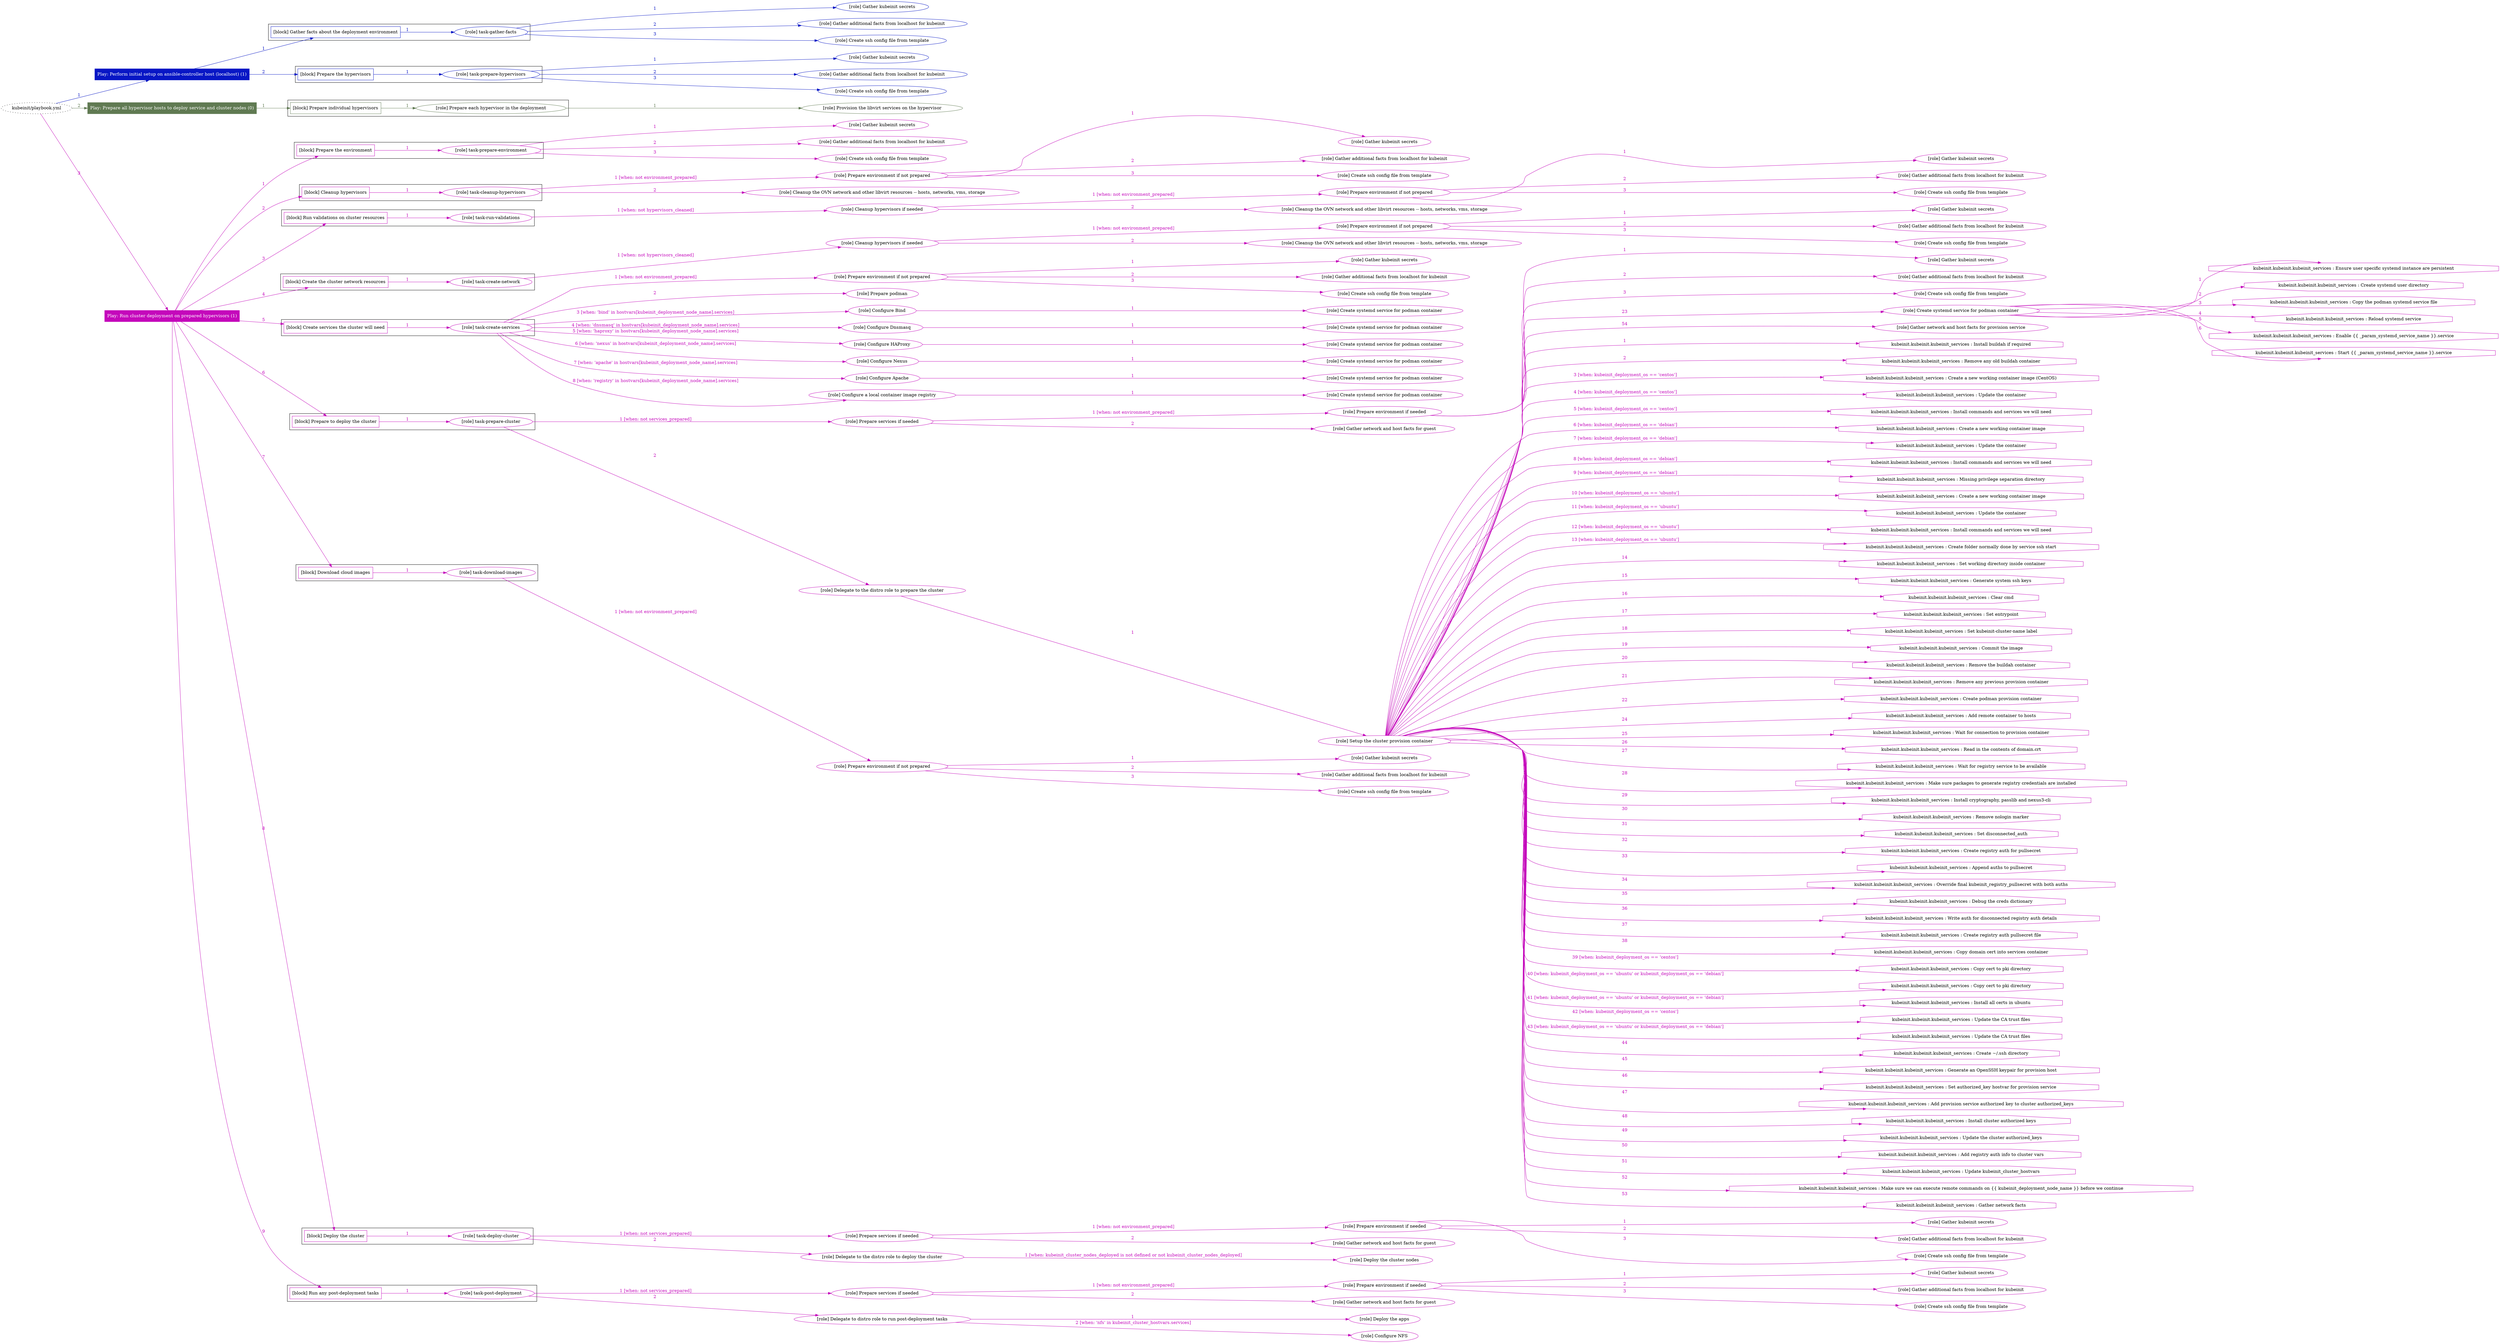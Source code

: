 digraph {
	graph [concentrate=true ordering=in rankdir=LR ratio=fill]
	edge [esep=5 sep=10]
	"kubeinit/playbook.yml" [URL="/home/runner/work/kubeinit/kubeinit/kubeinit/playbook.yml" id=playbook_ebe89b40 style=dotted]
	play_c836a710 [label="Play: Perform initial setup on ansible-controller host (localhost) (1)" URL="/home/runner/work/kubeinit/kubeinit/kubeinit/playbook.yml" color="#0716c5" fontcolor="#ffffff" id=play_c836a710 shape=box style=filled tooltip=localhost]
	"kubeinit/playbook.yml" -> play_c836a710 [label="1 " color="#0716c5" fontcolor="#0716c5" id=edge_7723407a labeltooltip="1 " tooltip="1 "]
	subgraph "Gather kubeinit secrets" {
		role_bfce7bf4 [label="[role] Gather kubeinit secrets" URL="/home/runner/.ansible/collections/ansible_collections/kubeinit/kubeinit/roles/kubeinit_prepare/tasks/gather_kubeinit_facts.yml" color="#0716c5" id=role_bfce7bf4 tooltip="Gather kubeinit secrets"]
	}
	subgraph "Gather additional facts from localhost for kubeinit" {
		role_d8a337bf [label="[role] Gather additional facts from localhost for kubeinit" URL="/home/runner/.ansible/collections/ansible_collections/kubeinit/kubeinit/roles/kubeinit_prepare/tasks/gather_kubeinit_facts.yml" color="#0716c5" id=role_d8a337bf tooltip="Gather additional facts from localhost for kubeinit"]
	}
	subgraph "Create ssh config file from template" {
		role_91e0168a [label="[role] Create ssh config file from template" URL="/home/runner/.ansible/collections/ansible_collections/kubeinit/kubeinit/roles/kubeinit_prepare/tasks/gather_kubeinit_facts.yml" color="#0716c5" id=role_91e0168a tooltip="Create ssh config file from template"]
	}
	subgraph "task-gather-facts" {
		role_1a2fac66 [label="[role] task-gather-facts" URL="/home/runner/work/kubeinit/kubeinit/kubeinit/playbook.yml" color="#0716c5" id=role_1a2fac66 tooltip="task-gather-facts"]
		role_1a2fac66 -> role_bfce7bf4 [label="1 " color="#0716c5" fontcolor="#0716c5" id=edge_e872eee0 labeltooltip="1 " tooltip="1 "]
		role_1a2fac66 -> role_d8a337bf [label="2 " color="#0716c5" fontcolor="#0716c5" id=edge_bbf91c2c labeltooltip="2 " tooltip="2 "]
		role_1a2fac66 -> role_91e0168a [label="3 " color="#0716c5" fontcolor="#0716c5" id=edge_e19a3af2 labeltooltip="3 " tooltip="3 "]
	}
	subgraph "Gather kubeinit secrets" {
		role_af88e26a [label="[role] Gather kubeinit secrets" URL="/home/runner/.ansible/collections/ansible_collections/kubeinit/kubeinit/roles/kubeinit_prepare/tasks/gather_kubeinit_facts.yml" color="#0716c5" id=role_af88e26a tooltip="Gather kubeinit secrets"]
	}
	subgraph "Gather additional facts from localhost for kubeinit" {
		role_9e3959d6 [label="[role] Gather additional facts from localhost for kubeinit" URL="/home/runner/.ansible/collections/ansible_collections/kubeinit/kubeinit/roles/kubeinit_prepare/tasks/gather_kubeinit_facts.yml" color="#0716c5" id=role_9e3959d6 tooltip="Gather additional facts from localhost for kubeinit"]
	}
	subgraph "Create ssh config file from template" {
		role_dfda6dba [label="[role] Create ssh config file from template" URL="/home/runner/.ansible/collections/ansible_collections/kubeinit/kubeinit/roles/kubeinit_prepare/tasks/gather_kubeinit_facts.yml" color="#0716c5" id=role_dfda6dba tooltip="Create ssh config file from template"]
	}
	subgraph "task-prepare-hypervisors" {
		role_42e6d5c6 [label="[role] task-prepare-hypervisors" URL="/home/runner/work/kubeinit/kubeinit/kubeinit/playbook.yml" color="#0716c5" id=role_42e6d5c6 tooltip="task-prepare-hypervisors"]
		role_42e6d5c6 -> role_af88e26a [label="1 " color="#0716c5" fontcolor="#0716c5" id=edge_61371fd0 labeltooltip="1 " tooltip="1 "]
		role_42e6d5c6 -> role_9e3959d6 [label="2 " color="#0716c5" fontcolor="#0716c5" id=edge_e66fec9d labeltooltip="2 " tooltip="2 "]
		role_42e6d5c6 -> role_dfda6dba [label="3 " color="#0716c5" fontcolor="#0716c5" id=edge_82d16690 labeltooltip="3 " tooltip="3 "]
	}
	subgraph "Play: Perform initial setup on ansible-controller host (localhost) (1)" {
		play_c836a710 -> block_783a79e3 [label=1 color="#0716c5" fontcolor="#0716c5" id=edge_15a05056 labeltooltip=1 tooltip=1]
		subgraph cluster_block_783a79e3 {
			block_783a79e3 [label="[block] Gather facts about the deployment environment" URL="/home/runner/work/kubeinit/kubeinit/kubeinit/playbook.yml" color="#0716c5" id=block_783a79e3 labeltooltip="Gather facts about the deployment environment" shape=box tooltip="Gather facts about the deployment environment"]
			block_783a79e3 -> role_1a2fac66 [label="1 " color="#0716c5" fontcolor="#0716c5" id=edge_14b36446 labeltooltip="1 " tooltip="1 "]
		}
		play_c836a710 -> block_491c384f [label=2 color="#0716c5" fontcolor="#0716c5" id=edge_4f28dc4b labeltooltip=2 tooltip=2]
		subgraph cluster_block_491c384f {
			block_491c384f [label="[block] Prepare the hypervisors" URL="/home/runner/work/kubeinit/kubeinit/kubeinit/playbook.yml" color="#0716c5" id=block_491c384f labeltooltip="Prepare the hypervisors" shape=box tooltip="Prepare the hypervisors"]
			block_491c384f -> role_42e6d5c6 [label="1 " color="#0716c5" fontcolor="#0716c5" id=edge_a0117a3e labeltooltip="1 " tooltip="1 "]
		}
	}
	play_159618a8 [label="Play: Prepare all hypervisor hosts to deploy service and cluster nodes (0)" URL="/home/runner/work/kubeinit/kubeinit/kubeinit/playbook.yml" color="#607a52" fontcolor="#ffffff" id=play_159618a8 shape=box style=filled tooltip="Play: Prepare all hypervisor hosts to deploy service and cluster nodes (0)"]
	"kubeinit/playbook.yml" -> play_159618a8 [label="2 " color="#607a52" fontcolor="#607a52" id=edge_8bf4bf41 labeltooltip="2 " tooltip="2 "]
	subgraph "Provision the libvirt services on the hypervisor" {
		role_3c888893 [label="[role] Provision the libvirt services on the hypervisor" URL="/home/runner/.ansible/collections/ansible_collections/kubeinit/kubeinit/roles/kubeinit_prepare/tasks/prepare_hypervisor.yml" color="#607a52" id=role_3c888893 tooltip="Provision the libvirt services on the hypervisor"]
	}
	subgraph "Prepare each hypervisor in the deployment" {
		role_30aecc0c [label="[role] Prepare each hypervisor in the deployment" URL="/home/runner/work/kubeinit/kubeinit/kubeinit/playbook.yml" color="#607a52" id=role_30aecc0c tooltip="Prepare each hypervisor in the deployment"]
		role_30aecc0c -> role_3c888893 [label="1 " color="#607a52" fontcolor="#607a52" id=edge_2d102fb3 labeltooltip="1 " tooltip="1 "]
	}
	subgraph "Play: Prepare all hypervisor hosts to deploy service and cluster nodes (0)" {
		play_159618a8 -> block_5cdb00e3 [label=1 color="#607a52" fontcolor="#607a52" id=edge_1e52f7a2 labeltooltip=1 tooltip=1]
		subgraph cluster_block_5cdb00e3 {
			block_5cdb00e3 [label="[block] Prepare individual hypervisors" URL="/home/runner/work/kubeinit/kubeinit/kubeinit/playbook.yml" color="#607a52" id=block_5cdb00e3 labeltooltip="Prepare individual hypervisors" shape=box tooltip="Prepare individual hypervisors"]
			block_5cdb00e3 -> role_30aecc0c [label="1 " color="#607a52" fontcolor="#607a52" id=edge_f103722c labeltooltip="1 " tooltip="1 "]
		}
	}
	play_6cd396ee [label="Play: Run cluster deployment on prepared hypervisors (1)" URL="/home/runner/work/kubeinit/kubeinit/kubeinit/playbook.yml" color="#c408bb" fontcolor="#ffffff" id=play_6cd396ee shape=box style=filled tooltip=localhost]
	"kubeinit/playbook.yml" -> play_6cd396ee [label="3 " color="#c408bb" fontcolor="#c408bb" id=edge_2f580fda labeltooltip="3 " tooltip="3 "]
	subgraph "Gather kubeinit secrets" {
		role_28ed65ca [label="[role] Gather kubeinit secrets" URL="/home/runner/.ansible/collections/ansible_collections/kubeinit/kubeinit/roles/kubeinit_prepare/tasks/gather_kubeinit_facts.yml" color="#c408bb" id=role_28ed65ca tooltip="Gather kubeinit secrets"]
	}
	subgraph "Gather additional facts from localhost for kubeinit" {
		role_c2258921 [label="[role] Gather additional facts from localhost for kubeinit" URL="/home/runner/.ansible/collections/ansible_collections/kubeinit/kubeinit/roles/kubeinit_prepare/tasks/gather_kubeinit_facts.yml" color="#c408bb" id=role_c2258921 tooltip="Gather additional facts from localhost for kubeinit"]
	}
	subgraph "Create ssh config file from template" {
		role_b2561324 [label="[role] Create ssh config file from template" URL="/home/runner/.ansible/collections/ansible_collections/kubeinit/kubeinit/roles/kubeinit_prepare/tasks/gather_kubeinit_facts.yml" color="#c408bb" id=role_b2561324 tooltip="Create ssh config file from template"]
	}
	subgraph "task-prepare-environment" {
		role_5e492735 [label="[role] task-prepare-environment" URL="/home/runner/work/kubeinit/kubeinit/kubeinit/playbook.yml" color="#c408bb" id=role_5e492735 tooltip="task-prepare-environment"]
		role_5e492735 -> role_28ed65ca [label="1 " color="#c408bb" fontcolor="#c408bb" id=edge_674b8b91 labeltooltip="1 " tooltip="1 "]
		role_5e492735 -> role_c2258921 [label="2 " color="#c408bb" fontcolor="#c408bb" id=edge_e1c99926 labeltooltip="2 " tooltip="2 "]
		role_5e492735 -> role_b2561324 [label="3 " color="#c408bb" fontcolor="#c408bb" id=edge_16808629 labeltooltip="3 " tooltip="3 "]
	}
	subgraph "Gather kubeinit secrets" {
		role_43329943 [label="[role] Gather kubeinit secrets" URL="/home/runner/.ansible/collections/ansible_collections/kubeinit/kubeinit/roles/kubeinit_prepare/tasks/gather_kubeinit_facts.yml" color="#c408bb" id=role_43329943 tooltip="Gather kubeinit secrets"]
	}
	subgraph "Gather additional facts from localhost for kubeinit" {
		role_84774c24 [label="[role] Gather additional facts from localhost for kubeinit" URL="/home/runner/.ansible/collections/ansible_collections/kubeinit/kubeinit/roles/kubeinit_prepare/tasks/gather_kubeinit_facts.yml" color="#c408bb" id=role_84774c24 tooltip="Gather additional facts from localhost for kubeinit"]
	}
	subgraph "Create ssh config file from template" {
		role_315b1178 [label="[role] Create ssh config file from template" URL="/home/runner/.ansible/collections/ansible_collections/kubeinit/kubeinit/roles/kubeinit_prepare/tasks/gather_kubeinit_facts.yml" color="#c408bb" id=role_315b1178 tooltip="Create ssh config file from template"]
	}
	subgraph "Prepare environment if not prepared" {
		role_5804b146 [label="[role] Prepare environment if not prepared" URL="/home/runner/.ansible/collections/ansible_collections/kubeinit/kubeinit/roles/kubeinit_prepare/tasks/cleanup_hypervisors.yml" color="#c408bb" id=role_5804b146 tooltip="Prepare environment if not prepared"]
		role_5804b146 -> role_43329943 [label="1 " color="#c408bb" fontcolor="#c408bb" id=edge_5d01fa09 labeltooltip="1 " tooltip="1 "]
		role_5804b146 -> role_84774c24 [label="2 " color="#c408bb" fontcolor="#c408bb" id=edge_1d800e1b labeltooltip="2 " tooltip="2 "]
		role_5804b146 -> role_315b1178 [label="3 " color="#c408bb" fontcolor="#c408bb" id=edge_455cfcba labeltooltip="3 " tooltip="3 "]
	}
	subgraph "Cleanup the OVN network and other libvirt resources -- hosts, networks, vms, storage" {
		role_7afc07bd [label="[role] Cleanup the OVN network and other libvirt resources -- hosts, networks, vms, storage" URL="/home/runner/.ansible/collections/ansible_collections/kubeinit/kubeinit/roles/kubeinit_prepare/tasks/cleanup_hypervisors.yml" color="#c408bb" id=role_7afc07bd tooltip="Cleanup the OVN network and other libvirt resources -- hosts, networks, vms, storage"]
	}
	subgraph "task-cleanup-hypervisors" {
		role_515ab5b6 [label="[role] task-cleanup-hypervisors" URL="/home/runner/work/kubeinit/kubeinit/kubeinit/playbook.yml" color="#c408bb" id=role_515ab5b6 tooltip="task-cleanup-hypervisors"]
		role_515ab5b6 -> role_5804b146 [label="1 [when: not environment_prepared]" color="#c408bb" fontcolor="#c408bb" id=edge_4758d81c labeltooltip="1 [when: not environment_prepared]" tooltip="1 [when: not environment_prepared]"]
		role_515ab5b6 -> role_7afc07bd [label="2 " color="#c408bb" fontcolor="#c408bb" id=edge_81532c27 labeltooltip="2 " tooltip="2 "]
	}
	subgraph "Gather kubeinit secrets" {
		role_7fd972c5 [label="[role] Gather kubeinit secrets" URL="/home/runner/.ansible/collections/ansible_collections/kubeinit/kubeinit/roles/kubeinit_prepare/tasks/gather_kubeinit_facts.yml" color="#c408bb" id=role_7fd972c5 tooltip="Gather kubeinit secrets"]
	}
	subgraph "Gather additional facts from localhost for kubeinit" {
		role_fd544568 [label="[role] Gather additional facts from localhost for kubeinit" URL="/home/runner/.ansible/collections/ansible_collections/kubeinit/kubeinit/roles/kubeinit_prepare/tasks/gather_kubeinit_facts.yml" color="#c408bb" id=role_fd544568 tooltip="Gather additional facts from localhost for kubeinit"]
	}
	subgraph "Create ssh config file from template" {
		role_99cbd4f2 [label="[role] Create ssh config file from template" URL="/home/runner/.ansible/collections/ansible_collections/kubeinit/kubeinit/roles/kubeinit_prepare/tasks/gather_kubeinit_facts.yml" color="#c408bb" id=role_99cbd4f2 tooltip="Create ssh config file from template"]
	}
	subgraph "Prepare environment if not prepared" {
		role_164228b2 [label="[role] Prepare environment if not prepared" URL="/home/runner/.ansible/collections/ansible_collections/kubeinit/kubeinit/roles/kubeinit_prepare/tasks/cleanup_hypervisors.yml" color="#c408bb" id=role_164228b2 tooltip="Prepare environment if not prepared"]
		role_164228b2 -> role_7fd972c5 [label="1 " color="#c408bb" fontcolor="#c408bb" id=edge_a0c74e1b labeltooltip="1 " tooltip="1 "]
		role_164228b2 -> role_fd544568 [label="2 " color="#c408bb" fontcolor="#c408bb" id=edge_043241f2 labeltooltip="2 " tooltip="2 "]
		role_164228b2 -> role_99cbd4f2 [label="3 " color="#c408bb" fontcolor="#c408bb" id=edge_077cbfed labeltooltip="3 " tooltip="3 "]
	}
	subgraph "Cleanup the OVN network and other libvirt resources -- hosts, networks, vms, storage" {
		role_c87f6713 [label="[role] Cleanup the OVN network and other libvirt resources -- hosts, networks, vms, storage" URL="/home/runner/.ansible/collections/ansible_collections/kubeinit/kubeinit/roles/kubeinit_prepare/tasks/cleanup_hypervisors.yml" color="#c408bb" id=role_c87f6713 tooltip="Cleanup the OVN network and other libvirt resources -- hosts, networks, vms, storage"]
	}
	subgraph "Cleanup hypervisors if needed" {
		role_c80b428d [label="[role] Cleanup hypervisors if needed" URL="/home/runner/.ansible/collections/ansible_collections/kubeinit/kubeinit/roles/kubeinit_validations/tasks/main.yml" color="#c408bb" id=role_c80b428d tooltip="Cleanup hypervisors if needed"]
		role_c80b428d -> role_164228b2 [label="1 [when: not environment_prepared]" color="#c408bb" fontcolor="#c408bb" id=edge_29a0833a labeltooltip="1 [when: not environment_prepared]" tooltip="1 [when: not environment_prepared]"]
		role_c80b428d -> role_c87f6713 [label="2 " color="#c408bb" fontcolor="#c408bb" id=edge_2ef5bc15 labeltooltip="2 " tooltip="2 "]
	}
	subgraph "task-run-validations" {
		role_9c6fa01d [label="[role] task-run-validations" URL="/home/runner/work/kubeinit/kubeinit/kubeinit/playbook.yml" color="#c408bb" id=role_9c6fa01d tooltip="task-run-validations"]
		role_9c6fa01d -> role_c80b428d [label="1 [when: not hypervisors_cleaned]" color="#c408bb" fontcolor="#c408bb" id=edge_2c695685 labeltooltip="1 [when: not hypervisors_cleaned]" tooltip="1 [when: not hypervisors_cleaned]"]
	}
	subgraph "Gather kubeinit secrets" {
		role_8d40acde [label="[role] Gather kubeinit secrets" URL="/home/runner/.ansible/collections/ansible_collections/kubeinit/kubeinit/roles/kubeinit_prepare/tasks/gather_kubeinit_facts.yml" color="#c408bb" id=role_8d40acde tooltip="Gather kubeinit secrets"]
	}
	subgraph "Gather additional facts from localhost for kubeinit" {
		role_7912dbb1 [label="[role] Gather additional facts from localhost for kubeinit" URL="/home/runner/.ansible/collections/ansible_collections/kubeinit/kubeinit/roles/kubeinit_prepare/tasks/gather_kubeinit_facts.yml" color="#c408bb" id=role_7912dbb1 tooltip="Gather additional facts from localhost for kubeinit"]
	}
	subgraph "Create ssh config file from template" {
		role_c8e44dc2 [label="[role] Create ssh config file from template" URL="/home/runner/.ansible/collections/ansible_collections/kubeinit/kubeinit/roles/kubeinit_prepare/tasks/gather_kubeinit_facts.yml" color="#c408bb" id=role_c8e44dc2 tooltip="Create ssh config file from template"]
	}
	subgraph "Prepare environment if not prepared" {
		role_b4421f1d [label="[role] Prepare environment if not prepared" URL="/home/runner/.ansible/collections/ansible_collections/kubeinit/kubeinit/roles/kubeinit_prepare/tasks/cleanup_hypervisors.yml" color="#c408bb" id=role_b4421f1d tooltip="Prepare environment if not prepared"]
		role_b4421f1d -> role_8d40acde [label="1 " color="#c408bb" fontcolor="#c408bb" id=edge_ac8212e4 labeltooltip="1 " tooltip="1 "]
		role_b4421f1d -> role_7912dbb1 [label="2 " color="#c408bb" fontcolor="#c408bb" id=edge_13f9409a labeltooltip="2 " tooltip="2 "]
		role_b4421f1d -> role_c8e44dc2 [label="3 " color="#c408bb" fontcolor="#c408bb" id=edge_0c5d8ad3 labeltooltip="3 " tooltip="3 "]
	}
	subgraph "Cleanup the OVN network and other libvirt resources -- hosts, networks, vms, storage" {
		role_dc03349b [label="[role] Cleanup the OVN network and other libvirt resources -- hosts, networks, vms, storage" URL="/home/runner/.ansible/collections/ansible_collections/kubeinit/kubeinit/roles/kubeinit_prepare/tasks/cleanup_hypervisors.yml" color="#c408bb" id=role_dc03349b tooltip="Cleanup the OVN network and other libvirt resources -- hosts, networks, vms, storage"]
	}
	subgraph "Cleanup hypervisors if needed" {
		role_8979500b [label="[role] Cleanup hypervisors if needed" URL="/home/runner/.ansible/collections/ansible_collections/kubeinit/kubeinit/roles/kubeinit_libvirt/tasks/create_network.yml" color="#c408bb" id=role_8979500b tooltip="Cleanup hypervisors if needed"]
		role_8979500b -> role_b4421f1d [label="1 [when: not environment_prepared]" color="#c408bb" fontcolor="#c408bb" id=edge_aabbe2a9 labeltooltip="1 [when: not environment_prepared]" tooltip="1 [when: not environment_prepared]"]
		role_8979500b -> role_dc03349b [label="2 " color="#c408bb" fontcolor="#c408bb" id=edge_14059c77 labeltooltip="2 " tooltip="2 "]
	}
	subgraph "task-create-network" {
		role_77bd0244 [label="[role] task-create-network" URL="/home/runner/work/kubeinit/kubeinit/kubeinit/playbook.yml" color="#c408bb" id=role_77bd0244 tooltip="task-create-network"]
		role_77bd0244 -> role_8979500b [label="1 [when: not hypervisors_cleaned]" color="#c408bb" fontcolor="#c408bb" id=edge_e3b2dcfe labeltooltip="1 [when: not hypervisors_cleaned]" tooltip="1 [when: not hypervisors_cleaned]"]
	}
	subgraph "Gather kubeinit secrets" {
		role_9c7171cc [label="[role] Gather kubeinit secrets" URL="/home/runner/.ansible/collections/ansible_collections/kubeinit/kubeinit/roles/kubeinit_prepare/tasks/gather_kubeinit_facts.yml" color="#c408bb" id=role_9c7171cc tooltip="Gather kubeinit secrets"]
	}
	subgraph "Gather additional facts from localhost for kubeinit" {
		role_79b3503d [label="[role] Gather additional facts from localhost for kubeinit" URL="/home/runner/.ansible/collections/ansible_collections/kubeinit/kubeinit/roles/kubeinit_prepare/tasks/gather_kubeinit_facts.yml" color="#c408bb" id=role_79b3503d tooltip="Gather additional facts from localhost for kubeinit"]
	}
	subgraph "Create ssh config file from template" {
		role_e92ff5ef [label="[role] Create ssh config file from template" URL="/home/runner/.ansible/collections/ansible_collections/kubeinit/kubeinit/roles/kubeinit_prepare/tasks/gather_kubeinit_facts.yml" color="#c408bb" id=role_e92ff5ef tooltip="Create ssh config file from template"]
	}
	subgraph "Prepare environment if not prepared" {
		role_aea61e0c [label="[role] Prepare environment if not prepared" URL="/home/runner/.ansible/collections/ansible_collections/kubeinit/kubeinit/roles/kubeinit_services/tasks/main.yml" color="#c408bb" id=role_aea61e0c tooltip="Prepare environment if not prepared"]
		role_aea61e0c -> role_9c7171cc [label="1 " color="#c408bb" fontcolor="#c408bb" id=edge_db745415 labeltooltip="1 " tooltip="1 "]
		role_aea61e0c -> role_79b3503d [label="2 " color="#c408bb" fontcolor="#c408bb" id=edge_28f4e7a5 labeltooltip="2 " tooltip="2 "]
		role_aea61e0c -> role_e92ff5ef [label="3 " color="#c408bb" fontcolor="#c408bb" id=edge_17d5fed8 labeltooltip="3 " tooltip="3 "]
	}
	subgraph "Prepare podman" {
		role_2ebc9d3f [label="[role] Prepare podman" URL="/home/runner/.ansible/collections/ansible_collections/kubeinit/kubeinit/roles/kubeinit_services/tasks/00_create_service_pod.yml" color="#c408bb" id=role_2ebc9d3f tooltip="Prepare podman"]
	}
	subgraph "Create systemd service for podman container" {
		role_559874d9 [label="[role] Create systemd service for podman container" URL="/home/runner/.ansible/collections/ansible_collections/kubeinit/kubeinit/roles/kubeinit_bind/tasks/main.yml" color="#c408bb" id=role_559874d9 tooltip="Create systemd service for podman container"]
	}
	subgraph "Configure Bind" {
		role_b3d5c50c [label="[role] Configure Bind" URL="/home/runner/.ansible/collections/ansible_collections/kubeinit/kubeinit/roles/kubeinit_services/tasks/start_services_containers.yml" color="#c408bb" id=role_b3d5c50c tooltip="Configure Bind"]
		role_b3d5c50c -> role_559874d9 [label="1 " color="#c408bb" fontcolor="#c408bb" id=edge_9d48b9e9 labeltooltip="1 " tooltip="1 "]
	}
	subgraph "Create systemd service for podman container" {
		role_09d8765c [label="[role] Create systemd service for podman container" URL="/home/runner/.ansible/collections/ansible_collections/kubeinit/kubeinit/roles/kubeinit_dnsmasq/tasks/main.yml" color="#c408bb" id=role_09d8765c tooltip="Create systemd service for podman container"]
	}
	subgraph "Configure Dnsmasq" {
		role_d2f9bb38 [label="[role] Configure Dnsmasq" URL="/home/runner/.ansible/collections/ansible_collections/kubeinit/kubeinit/roles/kubeinit_services/tasks/start_services_containers.yml" color="#c408bb" id=role_d2f9bb38 tooltip="Configure Dnsmasq"]
		role_d2f9bb38 -> role_09d8765c [label="1 " color="#c408bb" fontcolor="#c408bb" id=edge_09d5c2c8 labeltooltip="1 " tooltip="1 "]
	}
	subgraph "Create systemd service for podman container" {
		role_9bec42a6 [label="[role] Create systemd service for podman container" URL="/home/runner/.ansible/collections/ansible_collections/kubeinit/kubeinit/roles/kubeinit_haproxy/tasks/main.yml" color="#c408bb" id=role_9bec42a6 tooltip="Create systemd service for podman container"]
	}
	subgraph "Configure HAProxy" {
		role_c35ee885 [label="[role] Configure HAProxy" URL="/home/runner/.ansible/collections/ansible_collections/kubeinit/kubeinit/roles/kubeinit_services/tasks/start_services_containers.yml" color="#c408bb" id=role_c35ee885 tooltip="Configure HAProxy"]
		role_c35ee885 -> role_9bec42a6 [label="1 " color="#c408bb" fontcolor="#c408bb" id=edge_dc15bf05 labeltooltip="1 " tooltip="1 "]
	}
	subgraph "Create systemd service for podman container" {
		role_cf2dfd1d [label="[role] Create systemd service for podman container" URL="/home/runner/.ansible/collections/ansible_collections/kubeinit/kubeinit/roles/kubeinit_nexus/tasks/main.yml" color="#c408bb" id=role_cf2dfd1d tooltip="Create systemd service for podman container"]
	}
	subgraph "Configure Nexus" {
		role_34027486 [label="[role] Configure Nexus" URL="/home/runner/.ansible/collections/ansible_collections/kubeinit/kubeinit/roles/kubeinit_services/tasks/start_services_containers.yml" color="#c408bb" id=role_34027486 tooltip="Configure Nexus"]
		role_34027486 -> role_cf2dfd1d [label="1 " color="#c408bb" fontcolor="#c408bb" id=edge_1bcedbdb labeltooltip="1 " tooltip="1 "]
	}
	subgraph "Create systemd service for podman container" {
		role_3cea2340 [label="[role] Create systemd service for podman container" URL="/home/runner/.ansible/collections/ansible_collections/kubeinit/kubeinit/roles/kubeinit_apache/tasks/main.yml" color="#c408bb" id=role_3cea2340 tooltip="Create systemd service for podman container"]
	}
	subgraph "Configure Apache" {
		role_fc308b5e [label="[role] Configure Apache" URL="/home/runner/.ansible/collections/ansible_collections/kubeinit/kubeinit/roles/kubeinit_services/tasks/start_services_containers.yml" color="#c408bb" id=role_fc308b5e tooltip="Configure Apache"]
		role_fc308b5e -> role_3cea2340 [label="1 " color="#c408bb" fontcolor="#c408bb" id=edge_064b5151 labeltooltip="1 " tooltip="1 "]
	}
	subgraph "Create systemd service for podman container" {
		role_07ca6ab5 [label="[role] Create systemd service for podman container" URL="/home/runner/.ansible/collections/ansible_collections/kubeinit/kubeinit/roles/kubeinit_registry/tasks/main.yml" color="#c408bb" id=role_07ca6ab5 tooltip="Create systemd service for podman container"]
	}
	subgraph "Configure a local container image registry" {
		role_6390eb6b [label="[role] Configure a local container image registry" URL="/home/runner/.ansible/collections/ansible_collections/kubeinit/kubeinit/roles/kubeinit_services/tasks/start_services_containers.yml" color="#c408bb" id=role_6390eb6b tooltip="Configure a local container image registry"]
		role_6390eb6b -> role_07ca6ab5 [label="1 " color="#c408bb" fontcolor="#c408bb" id=edge_000a41a0 labeltooltip="1 " tooltip="1 "]
	}
	subgraph "task-create-services" {
		role_cfb8e51b [label="[role] task-create-services" URL="/home/runner/work/kubeinit/kubeinit/kubeinit/playbook.yml" color="#c408bb" id=role_cfb8e51b tooltip="task-create-services"]
		role_cfb8e51b -> role_aea61e0c [label="1 [when: not environment_prepared]" color="#c408bb" fontcolor="#c408bb" id=edge_10da51a3 labeltooltip="1 [when: not environment_prepared]" tooltip="1 [when: not environment_prepared]"]
		role_cfb8e51b -> role_2ebc9d3f [label="2 " color="#c408bb" fontcolor="#c408bb" id=edge_2c676950 labeltooltip="2 " tooltip="2 "]
		role_cfb8e51b -> role_b3d5c50c [label="3 [when: 'bind' in hostvars[kubeinit_deployment_node_name].services]" color="#c408bb" fontcolor="#c408bb" id=edge_c91313fe labeltooltip="3 [when: 'bind' in hostvars[kubeinit_deployment_node_name].services]" tooltip="3 [when: 'bind' in hostvars[kubeinit_deployment_node_name].services]"]
		role_cfb8e51b -> role_d2f9bb38 [label="4 [when: 'dnsmasq' in hostvars[kubeinit_deployment_node_name].services]" color="#c408bb" fontcolor="#c408bb" id=edge_ae421a30 labeltooltip="4 [when: 'dnsmasq' in hostvars[kubeinit_deployment_node_name].services]" tooltip="4 [when: 'dnsmasq' in hostvars[kubeinit_deployment_node_name].services]"]
		role_cfb8e51b -> role_c35ee885 [label="5 [when: 'haproxy' in hostvars[kubeinit_deployment_node_name].services]" color="#c408bb" fontcolor="#c408bb" id=edge_ee89467e labeltooltip="5 [when: 'haproxy' in hostvars[kubeinit_deployment_node_name].services]" tooltip="5 [when: 'haproxy' in hostvars[kubeinit_deployment_node_name].services]"]
		role_cfb8e51b -> role_34027486 [label="6 [when: 'nexus' in hostvars[kubeinit_deployment_node_name].services]" color="#c408bb" fontcolor="#c408bb" id=edge_bccd7bd7 labeltooltip="6 [when: 'nexus' in hostvars[kubeinit_deployment_node_name].services]" tooltip="6 [when: 'nexus' in hostvars[kubeinit_deployment_node_name].services]"]
		role_cfb8e51b -> role_fc308b5e [label="7 [when: 'apache' in hostvars[kubeinit_deployment_node_name].services]" color="#c408bb" fontcolor="#c408bb" id=edge_4f34e90f labeltooltip="7 [when: 'apache' in hostvars[kubeinit_deployment_node_name].services]" tooltip="7 [when: 'apache' in hostvars[kubeinit_deployment_node_name].services]"]
		role_cfb8e51b -> role_6390eb6b [label="8 [when: 'registry' in hostvars[kubeinit_deployment_node_name].services]" color="#c408bb" fontcolor="#c408bb" id=edge_6697bf79 labeltooltip="8 [when: 'registry' in hostvars[kubeinit_deployment_node_name].services]" tooltip="8 [when: 'registry' in hostvars[kubeinit_deployment_node_name].services]"]
	}
	subgraph "Gather kubeinit secrets" {
		role_9bd5b5db [label="[role] Gather kubeinit secrets" URL="/home/runner/.ansible/collections/ansible_collections/kubeinit/kubeinit/roles/kubeinit_prepare/tasks/gather_kubeinit_facts.yml" color="#c408bb" id=role_9bd5b5db tooltip="Gather kubeinit secrets"]
	}
	subgraph "Gather additional facts from localhost for kubeinit" {
		role_66f20b86 [label="[role] Gather additional facts from localhost for kubeinit" URL="/home/runner/.ansible/collections/ansible_collections/kubeinit/kubeinit/roles/kubeinit_prepare/tasks/gather_kubeinit_facts.yml" color="#c408bb" id=role_66f20b86 tooltip="Gather additional facts from localhost for kubeinit"]
	}
	subgraph "Create ssh config file from template" {
		role_61309d10 [label="[role] Create ssh config file from template" URL="/home/runner/.ansible/collections/ansible_collections/kubeinit/kubeinit/roles/kubeinit_prepare/tasks/gather_kubeinit_facts.yml" color="#c408bb" id=role_61309d10 tooltip="Create ssh config file from template"]
	}
	subgraph "Prepare environment if needed" {
		role_32bc09fc [label="[role] Prepare environment if needed" URL="/home/runner/.ansible/collections/ansible_collections/kubeinit/kubeinit/roles/kubeinit_services/tasks/prepare_services.yml" color="#c408bb" id=role_32bc09fc tooltip="Prepare environment if needed"]
		role_32bc09fc -> role_9bd5b5db [label="1 " color="#c408bb" fontcolor="#c408bb" id=edge_e2eb98ee labeltooltip="1 " tooltip="1 "]
		role_32bc09fc -> role_66f20b86 [label="2 " color="#c408bb" fontcolor="#c408bb" id=edge_47aacf89 labeltooltip="2 " tooltip="2 "]
		role_32bc09fc -> role_61309d10 [label="3 " color="#c408bb" fontcolor="#c408bb" id=edge_dc653036 labeltooltip="3 " tooltip="3 "]
	}
	subgraph "Gather network and host facts for guest" {
		role_30474ba7 [label="[role] Gather network and host facts for guest" URL="/home/runner/.ansible/collections/ansible_collections/kubeinit/kubeinit/roles/kubeinit_services/tasks/prepare_services.yml" color="#c408bb" id=role_30474ba7 tooltip="Gather network and host facts for guest"]
	}
	subgraph "Prepare services if needed" {
		role_d664e4b8 [label="[role] Prepare services if needed" URL="/home/runner/.ansible/collections/ansible_collections/kubeinit/kubeinit/roles/kubeinit_prepare/tasks/prepare_cluster.yml" color="#c408bb" id=role_d664e4b8 tooltip="Prepare services if needed"]
		role_d664e4b8 -> role_32bc09fc [label="1 [when: not environment_prepared]" color="#c408bb" fontcolor="#c408bb" id=edge_a0f3ceb7 labeltooltip="1 [when: not environment_prepared]" tooltip="1 [when: not environment_prepared]"]
		role_d664e4b8 -> role_30474ba7 [label="2 " color="#c408bb" fontcolor="#c408bb" id=edge_c05e7e7e labeltooltip="2 " tooltip="2 "]
	}
	subgraph "Create systemd service for podman container" {
		role_5f3ed8d6 [label="[role] Create systemd service for podman container" URL="/home/runner/.ansible/collections/ansible_collections/kubeinit/kubeinit/roles/kubeinit_services/tasks/create_provision_container.yml" color="#c408bb" id=role_5f3ed8d6 tooltip="Create systemd service for podman container"]
		task_e90dcc11 [label="kubeinit.kubeinit.kubeinit_services : Ensure user specific systemd instance are persistent" URL="/home/runner/.ansible/collections/ansible_collections/kubeinit/kubeinit/roles/kubeinit_services/tasks/create_managed_service.yml" color="#c408bb" id=task_e90dcc11 shape=octagon tooltip="kubeinit.kubeinit.kubeinit_services : Ensure user specific systemd instance are persistent"]
		role_5f3ed8d6 -> task_e90dcc11 [label="1 " color="#c408bb" fontcolor="#c408bb" id=edge_6ba4f99c labeltooltip="1 " tooltip="1 "]
		task_8669c860 [label="kubeinit.kubeinit.kubeinit_services : Create systemd user directory" URL="/home/runner/.ansible/collections/ansible_collections/kubeinit/kubeinit/roles/kubeinit_services/tasks/create_managed_service.yml" color="#c408bb" id=task_8669c860 shape=octagon tooltip="kubeinit.kubeinit.kubeinit_services : Create systemd user directory"]
		role_5f3ed8d6 -> task_8669c860 [label="2 " color="#c408bb" fontcolor="#c408bb" id=edge_c2fdab8d labeltooltip="2 " tooltip="2 "]
		task_3a01686d [label="kubeinit.kubeinit.kubeinit_services : Copy the podman systemd service file" URL="/home/runner/.ansible/collections/ansible_collections/kubeinit/kubeinit/roles/kubeinit_services/tasks/create_managed_service.yml" color="#c408bb" id=task_3a01686d shape=octagon tooltip="kubeinit.kubeinit.kubeinit_services : Copy the podman systemd service file"]
		role_5f3ed8d6 -> task_3a01686d [label="3 " color="#c408bb" fontcolor="#c408bb" id=edge_8405c38b labeltooltip="3 " tooltip="3 "]
		task_5efcb001 [label="kubeinit.kubeinit.kubeinit_services : Reload systemd service" URL="/home/runner/.ansible/collections/ansible_collections/kubeinit/kubeinit/roles/kubeinit_services/tasks/create_managed_service.yml" color="#c408bb" id=task_5efcb001 shape=octagon tooltip="kubeinit.kubeinit.kubeinit_services : Reload systemd service"]
		role_5f3ed8d6 -> task_5efcb001 [label="4 " color="#c408bb" fontcolor="#c408bb" id=edge_fe5e031d labeltooltip="4 " tooltip="4 "]
		task_9866e885 [label="kubeinit.kubeinit.kubeinit_services : Enable {{ _param_systemd_service_name }}.service" URL="/home/runner/.ansible/collections/ansible_collections/kubeinit/kubeinit/roles/kubeinit_services/tasks/create_managed_service.yml" color="#c408bb" id=task_9866e885 shape=octagon tooltip="kubeinit.kubeinit.kubeinit_services : Enable {{ _param_systemd_service_name }}.service"]
		role_5f3ed8d6 -> task_9866e885 [label="5 " color="#c408bb" fontcolor="#c408bb" id=edge_790aa7c3 labeltooltip="5 " tooltip="5 "]
		task_e9786f05 [label="kubeinit.kubeinit.kubeinit_services : Start {{ _param_systemd_service_name }}.service" URL="/home/runner/.ansible/collections/ansible_collections/kubeinit/kubeinit/roles/kubeinit_services/tasks/create_managed_service.yml" color="#c408bb" id=task_e9786f05 shape=octagon tooltip="kubeinit.kubeinit.kubeinit_services : Start {{ _param_systemd_service_name }}.service"]
		role_5f3ed8d6 -> task_e9786f05 [label="6 " color="#c408bb" fontcolor="#c408bb" id=edge_c8913cb6 labeltooltip="6 " tooltip="6 "]
	}
	subgraph "Gather network and host facts for provision service" {
		role_55901350 [label="[role] Gather network and host facts for provision service" URL="/home/runner/.ansible/collections/ansible_collections/kubeinit/kubeinit/roles/kubeinit_services/tasks/create_provision_container.yml" color="#c408bb" id=role_55901350 tooltip="Gather network and host facts for provision service"]
	}
	subgraph "Setup the cluster provision container" {
		role_dc373588 [label="[role] Setup the cluster provision container" URL="/home/runner/.ansible/collections/ansible_collections/kubeinit/kubeinit/roles/kubeinit_cdk/tasks/prepare_cluster.yml" color="#c408bb" id=role_dc373588 tooltip="Setup the cluster provision container"]
		task_c91adbb8 [label="kubeinit.kubeinit.kubeinit_services : Install buildah if required" URL="/home/runner/.ansible/collections/ansible_collections/kubeinit/kubeinit/roles/kubeinit_services/tasks/create_provision_container.yml" color="#c408bb" id=task_c91adbb8 shape=octagon tooltip="kubeinit.kubeinit.kubeinit_services : Install buildah if required"]
		role_dc373588 -> task_c91adbb8 [label="1 " color="#c408bb" fontcolor="#c408bb" id=edge_e205acdc labeltooltip="1 " tooltip="1 "]
		task_9fe080bc [label="kubeinit.kubeinit.kubeinit_services : Remove any old buildah container" URL="/home/runner/.ansible/collections/ansible_collections/kubeinit/kubeinit/roles/kubeinit_services/tasks/create_provision_container.yml" color="#c408bb" id=task_9fe080bc shape=octagon tooltip="kubeinit.kubeinit.kubeinit_services : Remove any old buildah container"]
		role_dc373588 -> task_9fe080bc [label="2 " color="#c408bb" fontcolor="#c408bb" id=edge_f557fe05 labeltooltip="2 " tooltip="2 "]
		task_096d6f2b [label="kubeinit.kubeinit.kubeinit_services : Create a new working container image (CentOS)" URL="/home/runner/.ansible/collections/ansible_collections/kubeinit/kubeinit/roles/kubeinit_services/tasks/create_provision_container.yml" color="#c408bb" id=task_096d6f2b shape=octagon tooltip="kubeinit.kubeinit.kubeinit_services : Create a new working container image (CentOS)"]
		role_dc373588 -> task_096d6f2b [label="3 [when: kubeinit_deployment_os == 'centos']" color="#c408bb" fontcolor="#c408bb" id=edge_4222ab07 labeltooltip="3 [when: kubeinit_deployment_os == 'centos']" tooltip="3 [when: kubeinit_deployment_os == 'centos']"]
		task_62f63047 [label="kubeinit.kubeinit.kubeinit_services : Update the container" URL="/home/runner/.ansible/collections/ansible_collections/kubeinit/kubeinit/roles/kubeinit_services/tasks/create_provision_container.yml" color="#c408bb" id=task_62f63047 shape=octagon tooltip="kubeinit.kubeinit.kubeinit_services : Update the container"]
		role_dc373588 -> task_62f63047 [label="4 [when: kubeinit_deployment_os == 'centos']" color="#c408bb" fontcolor="#c408bb" id=edge_efe8ee54 labeltooltip="4 [when: kubeinit_deployment_os == 'centos']" tooltip="4 [when: kubeinit_deployment_os == 'centos']"]
		task_1ff6b8f6 [label="kubeinit.kubeinit.kubeinit_services : Install commands and services we will need" URL="/home/runner/.ansible/collections/ansible_collections/kubeinit/kubeinit/roles/kubeinit_services/tasks/create_provision_container.yml" color="#c408bb" id=task_1ff6b8f6 shape=octagon tooltip="kubeinit.kubeinit.kubeinit_services : Install commands and services we will need"]
		role_dc373588 -> task_1ff6b8f6 [label="5 [when: kubeinit_deployment_os == 'centos']" color="#c408bb" fontcolor="#c408bb" id=edge_26f92bbc labeltooltip="5 [when: kubeinit_deployment_os == 'centos']" tooltip="5 [when: kubeinit_deployment_os == 'centos']"]
		task_0d0b33d1 [label="kubeinit.kubeinit.kubeinit_services : Create a new working container image" URL="/home/runner/.ansible/collections/ansible_collections/kubeinit/kubeinit/roles/kubeinit_services/tasks/create_provision_container.yml" color="#c408bb" id=task_0d0b33d1 shape=octagon tooltip="kubeinit.kubeinit.kubeinit_services : Create a new working container image"]
		role_dc373588 -> task_0d0b33d1 [label="6 [when: kubeinit_deployment_os == 'debian']" color="#c408bb" fontcolor="#c408bb" id=edge_20514968 labeltooltip="6 [when: kubeinit_deployment_os == 'debian']" tooltip="6 [when: kubeinit_deployment_os == 'debian']"]
		task_d1d06faf [label="kubeinit.kubeinit.kubeinit_services : Update the container" URL="/home/runner/.ansible/collections/ansible_collections/kubeinit/kubeinit/roles/kubeinit_services/tasks/create_provision_container.yml" color="#c408bb" id=task_d1d06faf shape=octagon tooltip="kubeinit.kubeinit.kubeinit_services : Update the container"]
		role_dc373588 -> task_d1d06faf [label="7 [when: kubeinit_deployment_os == 'debian']" color="#c408bb" fontcolor="#c408bb" id=edge_58a17bde labeltooltip="7 [when: kubeinit_deployment_os == 'debian']" tooltip="7 [when: kubeinit_deployment_os == 'debian']"]
		task_cb9e6d54 [label="kubeinit.kubeinit.kubeinit_services : Install commands and services we will need" URL="/home/runner/.ansible/collections/ansible_collections/kubeinit/kubeinit/roles/kubeinit_services/tasks/create_provision_container.yml" color="#c408bb" id=task_cb9e6d54 shape=octagon tooltip="kubeinit.kubeinit.kubeinit_services : Install commands and services we will need"]
		role_dc373588 -> task_cb9e6d54 [label="8 [when: kubeinit_deployment_os == 'debian']" color="#c408bb" fontcolor="#c408bb" id=edge_bc0b2553 labeltooltip="8 [when: kubeinit_deployment_os == 'debian']" tooltip="8 [when: kubeinit_deployment_os == 'debian']"]
		task_3f9628b0 [label="kubeinit.kubeinit.kubeinit_services : Missing privilege separation directory" URL="/home/runner/.ansible/collections/ansible_collections/kubeinit/kubeinit/roles/kubeinit_services/tasks/create_provision_container.yml" color="#c408bb" id=task_3f9628b0 shape=octagon tooltip="kubeinit.kubeinit.kubeinit_services : Missing privilege separation directory"]
		role_dc373588 -> task_3f9628b0 [label="9 [when: kubeinit_deployment_os == 'debian']" color="#c408bb" fontcolor="#c408bb" id=edge_30ecb26a labeltooltip="9 [when: kubeinit_deployment_os == 'debian']" tooltip="9 [when: kubeinit_deployment_os == 'debian']"]
		task_4fbe2880 [label="kubeinit.kubeinit.kubeinit_services : Create a new working container image" URL="/home/runner/.ansible/collections/ansible_collections/kubeinit/kubeinit/roles/kubeinit_services/tasks/create_provision_container.yml" color="#c408bb" id=task_4fbe2880 shape=octagon tooltip="kubeinit.kubeinit.kubeinit_services : Create a new working container image"]
		role_dc373588 -> task_4fbe2880 [label="10 [when: kubeinit_deployment_os == 'ubuntu']" color="#c408bb" fontcolor="#c408bb" id=edge_a3e2f9d0 labeltooltip="10 [when: kubeinit_deployment_os == 'ubuntu']" tooltip="10 [when: kubeinit_deployment_os == 'ubuntu']"]
		task_da077011 [label="kubeinit.kubeinit.kubeinit_services : Update the container" URL="/home/runner/.ansible/collections/ansible_collections/kubeinit/kubeinit/roles/kubeinit_services/tasks/create_provision_container.yml" color="#c408bb" id=task_da077011 shape=octagon tooltip="kubeinit.kubeinit.kubeinit_services : Update the container"]
		role_dc373588 -> task_da077011 [label="11 [when: kubeinit_deployment_os == 'ubuntu']" color="#c408bb" fontcolor="#c408bb" id=edge_4d7baac7 labeltooltip="11 [when: kubeinit_deployment_os == 'ubuntu']" tooltip="11 [when: kubeinit_deployment_os == 'ubuntu']"]
		task_486798e3 [label="kubeinit.kubeinit.kubeinit_services : Install commands and services we will need" URL="/home/runner/.ansible/collections/ansible_collections/kubeinit/kubeinit/roles/kubeinit_services/tasks/create_provision_container.yml" color="#c408bb" id=task_486798e3 shape=octagon tooltip="kubeinit.kubeinit.kubeinit_services : Install commands and services we will need"]
		role_dc373588 -> task_486798e3 [label="12 [when: kubeinit_deployment_os == 'ubuntu']" color="#c408bb" fontcolor="#c408bb" id=edge_e474f269 labeltooltip="12 [when: kubeinit_deployment_os == 'ubuntu']" tooltip="12 [when: kubeinit_deployment_os == 'ubuntu']"]
		task_1b4b99f0 [label="kubeinit.kubeinit.kubeinit_services : Create folder normally done by service ssh start" URL="/home/runner/.ansible/collections/ansible_collections/kubeinit/kubeinit/roles/kubeinit_services/tasks/create_provision_container.yml" color="#c408bb" id=task_1b4b99f0 shape=octagon tooltip="kubeinit.kubeinit.kubeinit_services : Create folder normally done by service ssh start"]
		role_dc373588 -> task_1b4b99f0 [label="13 [when: kubeinit_deployment_os == 'ubuntu']" color="#c408bb" fontcolor="#c408bb" id=edge_ff161fd6 labeltooltip="13 [when: kubeinit_deployment_os == 'ubuntu']" tooltip="13 [when: kubeinit_deployment_os == 'ubuntu']"]
		task_a0613bb0 [label="kubeinit.kubeinit.kubeinit_services : Set working directory inside container" URL="/home/runner/.ansible/collections/ansible_collections/kubeinit/kubeinit/roles/kubeinit_services/tasks/create_provision_container.yml" color="#c408bb" id=task_a0613bb0 shape=octagon tooltip="kubeinit.kubeinit.kubeinit_services : Set working directory inside container"]
		role_dc373588 -> task_a0613bb0 [label="14 " color="#c408bb" fontcolor="#c408bb" id=edge_e762979c labeltooltip="14 " tooltip="14 "]
		task_b6c4ab7f [label="kubeinit.kubeinit.kubeinit_services : Generate system ssh keys" URL="/home/runner/.ansible/collections/ansible_collections/kubeinit/kubeinit/roles/kubeinit_services/tasks/create_provision_container.yml" color="#c408bb" id=task_b6c4ab7f shape=octagon tooltip="kubeinit.kubeinit.kubeinit_services : Generate system ssh keys"]
		role_dc373588 -> task_b6c4ab7f [label="15 " color="#c408bb" fontcolor="#c408bb" id=edge_7ea5f8ae labeltooltip="15 " tooltip="15 "]
		task_ffd5ed20 [label="kubeinit.kubeinit.kubeinit_services : Clear cmd" URL="/home/runner/.ansible/collections/ansible_collections/kubeinit/kubeinit/roles/kubeinit_services/tasks/create_provision_container.yml" color="#c408bb" id=task_ffd5ed20 shape=octagon tooltip="kubeinit.kubeinit.kubeinit_services : Clear cmd"]
		role_dc373588 -> task_ffd5ed20 [label="16 " color="#c408bb" fontcolor="#c408bb" id=edge_eaf55706 labeltooltip="16 " tooltip="16 "]
		task_2f2d3361 [label="kubeinit.kubeinit.kubeinit_services : Set entrypoint" URL="/home/runner/.ansible/collections/ansible_collections/kubeinit/kubeinit/roles/kubeinit_services/tasks/create_provision_container.yml" color="#c408bb" id=task_2f2d3361 shape=octagon tooltip="kubeinit.kubeinit.kubeinit_services : Set entrypoint"]
		role_dc373588 -> task_2f2d3361 [label="17 " color="#c408bb" fontcolor="#c408bb" id=edge_b8474168 labeltooltip="17 " tooltip="17 "]
		task_6b018468 [label="kubeinit.kubeinit.kubeinit_services : Set kubeinit-cluster-name label" URL="/home/runner/.ansible/collections/ansible_collections/kubeinit/kubeinit/roles/kubeinit_services/tasks/create_provision_container.yml" color="#c408bb" id=task_6b018468 shape=octagon tooltip="kubeinit.kubeinit.kubeinit_services : Set kubeinit-cluster-name label"]
		role_dc373588 -> task_6b018468 [label="18 " color="#c408bb" fontcolor="#c408bb" id=edge_63208225 labeltooltip="18 " tooltip="18 "]
		task_8aae8a89 [label="kubeinit.kubeinit.kubeinit_services : Commit the image" URL="/home/runner/.ansible/collections/ansible_collections/kubeinit/kubeinit/roles/kubeinit_services/tasks/create_provision_container.yml" color="#c408bb" id=task_8aae8a89 shape=octagon tooltip="kubeinit.kubeinit.kubeinit_services : Commit the image"]
		role_dc373588 -> task_8aae8a89 [label="19 " color="#c408bb" fontcolor="#c408bb" id=edge_240333fe labeltooltip="19 " tooltip="19 "]
		task_3aa6834c [label="kubeinit.kubeinit.kubeinit_services : Remove the buildah container" URL="/home/runner/.ansible/collections/ansible_collections/kubeinit/kubeinit/roles/kubeinit_services/tasks/create_provision_container.yml" color="#c408bb" id=task_3aa6834c shape=octagon tooltip="kubeinit.kubeinit.kubeinit_services : Remove the buildah container"]
		role_dc373588 -> task_3aa6834c [label="20 " color="#c408bb" fontcolor="#c408bb" id=edge_d3627265 labeltooltip="20 " tooltip="20 "]
		task_d297d2bf [label="kubeinit.kubeinit.kubeinit_services : Remove any previous provision container" URL="/home/runner/.ansible/collections/ansible_collections/kubeinit/kubeinit/roles/kubeinit_services/tasks/create_provision_container.yml" color="#c408bb" id=task_d297d2bf shape=octagon tooltip="kubeinit.kubeinit.kubeinit_services : Remove any previous provision container"]
		role_dc373588 -> task_d297d2bf [label="21 " color="#c408bb" fontcolor="#c408bb" id=edge_9bb6a845 labeltooltip="21 " tooltip="21 "]
		task_fbb69298 [label="kubeinit.kubeinit.kubeinit_services : Create podman provision container" URL="/home/runner/.ansible/collections/ansible_collections/kubeinit/kubeinit/roles/kubeinit_services/tasks/create_provision_container.yml" color="#c408bb" id=task_fbb69298 shape=octagon tooltip="kubeinit.kubeinit.kubeinit_services : Create podman provision container"]
		role_dc373588 -> task_fbb69298 [label="22 " color="#c408bb" fontcolor="#c408bb" id=edge_c0b05eca labeltooltip="22 " tooltip="22 "]
		role_dc373588 -> role_5f3ed8d6 [label="23 " color="#c408bb" fontcolor="#c408bb" id=edge_ae9def19 labeltooltip="23 " tooltip="23 "]
		task_7a7afa54 [label="kubeinit.kubeinit.kubeinit_services : Add remote container to hosts" URL="/home/runner/.ansible/collections/ansible_collections/kubeinit/kubeinit/roles/kubeinit_services/tasks/create_provision_container.yml" color="#c408bb" id=task_7a7afa54 shape=octagon tooltip="kubeinit.kubeinit.kubeinit_services : Add remote container to hosts"]
		role_dc373588 -> task_7a7afa54 [label="24 " color="#c408bb" fontcolor="#c408bb" id=edge_38f887bd labeltooltip="24 " tooltip="24 "]
		task_44c80ce3 [label="kubeinit.kubeinit.kubeinit_services : Wait for connection to provision container" URL="/home/runner/.ansible/collections/ansible_collections/kubeinit/kubeinit/roles/kubeinit_services/tasks/create_provision_container.yml" color="#c408bb" id=task_44c80ce3 shape=octagon tooltip="kubeinit.kubeinit.kubeinit_services : Wait for connection to provision container"]
		role_dc373588 -> task_44c80ce3 [label="25 " color="#c408bb" fontcolor="#c408bb" id=edge_020065df labeltooltip="25 " tooltip="25 "]
		task_5b7425e9 [label="kubeinit.kubeinit.kubeinit_services : Read in the contents of domain.crt" URL="/home/runner/.ansible/collections/ansible_collections/kubeinit/kubeinit/roles/kubeinit_services/tasks/create_provision_container.yml" color="#c408bb" id=task_5b7425e9 shape=octagon tooltip="kubeinit.kubeinit.kubeinit_services : Read in the contents of domain.crt"]
		role_dc373588 -> task_5b7425e9 [label="26 " color="#c408bb" fontcolor="#c408bb" id=edge_257e2101 labeltooltip="26 " tooltip="26 "]
		task_03b7346d [label="kubeinit.kubeinit.kubeinit_services : Wait for registry service to be available" URL="/home/runner/.ansible/collections/ansible_collections/kubeinit/kubeinit/roles/kubeinit_services/tasks/create_provision_container.yml" color="#c408bb" id=task_03b7346d shape=octagon tooltip="kubeinit.kubeinit.kubeinit_services : Wait for registry service to be available"]
		role_dc373588 -> task_03b7346d [label="27 " color="#c408bb" fontcolor="#c408bb" id=edge_44d17e3c labeltooltip="27 " tooltip="27 "]
		task_bceb6d48 [label="kubeinit.kubeinit.kubeinit_services : Make sure packages to generate registry credentials are installed" URL="/home/runner/.ansible/collections/ansible_collections/kubeinit/kubeinit/roles/kubeinit_services/tasks/create_provision_container.yml" color="#c408bb" id=task_bceb6d48 shape=octagon tooltip="kubeinit.kubeinit.kubeinit_services : Make sure packages to generate registry credentials are installed"]
		role_dc373588 -> task_bceb6d48 [label="28 " color="#c408bb" fontcolor="#c408bb" id=edge_31ed86f1 labeltooltip="28 " tooltip="28 "]
		task_bbc71db0 [label="kubeinit.kubeinit.kubeinit_services : Install cryptography, passlib and nexus3-cli" URL="/home/runner/.ansible/collections/ansible_collections/kubeinit/kubeinit/roles/kubeinit_services/tasks/create_provision_container.yml" color="#c408bb" id=task_bbc71db0 shape=octagon tooltip="kubeinit.kubeinit.kubeinit_services : Install cryptography, passlib and nexus3-cli"]
		role_dc373588 -> task_bbc71db0 [label="29 " color="#c408bb" fontcolor="#c408bb" id=edge_dc031599 labeltooltip="29 " tooltip="29 "]
		task_4efc53ab [label="kubeinit.kubeinit.kubeinit_services : Remove nologin marker" URL="/home/runner/.ansible/collections/ansible_collections/kubeinit/kubeinit/roles/kubeinit_services/tasks/create_provision_container.yml" color="#c408bb" id=task_4efc53ab shape=octagon tooltip="kubeinit.kubeinit.kubeinit_services : Remove nologin marker"]
		role_dc373588 -> task_4efc53ab [label="30 " color="#c408bb" fontcolor="#c408bb" id=edge_1d925cff labeltooltip="30 " tooltip="30 "]
		task_f01644f9 [label="kubeinit.kubeinit.kubeinit_services : Set disconnected_auth" URL="/home/runner/.ansible/collections/ansible_collections/kubeinit/kubeinit/roles/kubeinit_services/tasks/create_provision_container.yml" color="#c408bb" id=task_f01644f9 shape=octagon tooltip="kubeinit.kubeinit.kubeinit_services : Set disconnected_auth"]
		role_dc373588 -> task_f01644f9 [label="31 " color="#c408bb" fontcolor="#c408bb" id=edge_8b436789 labeltooltip="31 " tooltip="31 "]
		task_b828586d [label="kubeinit.kubeinit.kubeinit_services : Create registry auth for pullsecret" URL="/home/runner/.ansible/collections/ansible_collections/kubeinit/kubeinit/roles/kubeinit_services/tasks/create_provision_container.yml" color="#c408bb" id=task_b828586d shape=octagon tooltip="kubeinit.kubeinit.kubeinit_services : Create registry auth for pullsecret"]
		role_dc373588 -> task_b828586d [label="32 " color="#c408bb" fontcolor="#c408bb" id=edge_1a200801 labeltooltip="32 " tooltip="32 "]
		task_8798e236 [label="kubeinit.kubeinit.kubeinit_services : Append auths to pullsecret" URL="/home/runner/.ansible/collections/ansible_collections/kubeinit/kubeinit/roles/kubeinit_services/tasks/create_provision_container.yml" color="#c408bb" id=task_8798e236 shape=octagon tooltip="kubeinit.kubeinit.kubeinit_services : Append auths to pullsecret"]
		role_dc373588 -> task_8798e236 [label="33 " color="#c408bb" fontcolor="#c408bb" id=edge_f63f11a0 labeltooltip="33 " tooltip="33 "]
		task_3b6d12a2 [label="kubeinit.kubeinit.kubeinit_services : Override final kubeinit_registry_pullsecret with both auths" URL="/home/runner/.ansible/collections/ansible_collections/kubeinit/kubeinit/roles/kubeinit_services/tasks/create_provision_container.yml" color="#c408bb" id=task_3b6d12a2 shape=octagon tooltip="kubeinit.kubeinit.kubeinit_services : Override final kubeinit_registry_pullsecret with both auths"]
		role_dc373588 -> task_3b6d12a2 [label="34 " color="#c408bb" fontcolor="#c408bb" id=edge_e2eba6be labeltooltip="34 " tooltip="34 "]
		task_9704e637 [label="kubeinit.kubeinit.kubeinit_services : Debug the creds dictionary" URL="/home/runner/.ansible/collections/ansible_collections/kubeinit/kubeinit/roles/kubeinit_services/tasks/create_provision_container.yml" color="#c408bb" id=task_9704e637 shape=octagon tooltip="kubeinit.kubeinit.kubeinit_services : Debug the creds dictionary"]
		role_dc373588 -> task_9704e637 [label="35 " color="#c408bb" fontcolor="#c408bb" id=edge_559ba0f2 labeltooltip="35 " tooltip="35 "]
		task_77b8ae38 [label="kubeinit.kubeinit.kubeinit_services : Write auth for disconnected registry auth details" URL="/home/runner/.ansible/collections/ansible_collections/kubeinit/kubeinit/roles/kubeinit_services/tasks/create_provision_container.yml" color="#c408bb" id=task_77b8ae38 shape=octagon tooltip="kubeinit.kubeinit.kubeinit_services : Write auth for disconnected registry auth details"]
		role_dc373588 -> task_77b8ae38 [label="36 " color="#c408bb" fontcolor="#c408bb" id=edge_6344874f labeltooltip="36 " tooltip="36 "]
		task_f935ee9d [label="kubeinit.kubeinit.kubeinit_services : Create registry auth pullsecret file" URL="/home/runner/.ansible/collections/ansible_collections/kubeinit/kubeinit/roles/kubeinit_services/tasks/create_provision_container.yml" color="#c408bb" id=task_f935ee9d shape=octagon tooltip="kubeinit.kubeinit.kubeinit_services : Create registry auth pullsecret file"]
		role_dc373588 -> task_f935ee9d [label="37 " color="#c408bb" fontcolor="#c408bb" id=edge_90385c12 labeltooltip="37 " tooltip="37 "]
		task_fe6d4bc5 [label="kubeinit.kubeinit.kubeinit_services : Copy domain cert into services container" URL="/home/runner/.ansible/collections/ansible_collections/kubeinit/kubeinit/roles/kubeinit_services/tasks/create_provision_container.yml" color="#c408bb" id=task_fe6d4bc5 shape=octagon tooltip="kubeinit.kubeinit.kubeinit_services : Copy domain cert into services container"]
		role_dc373588 -> task_fe6d4bc5 [label="38 " color="#c408bb" fontcolor="#c408bb" id=edge_0a209554 labeltooltip="38 " tooltip="38 "]
		task_d4eb6d06 [label="kubeinit.kubeinit.kubeinit_services : Copy cert to pki directory" URL="/home/runner/.ansible/collections/ansible_collections/kubeinit/kubeinit/roles/kubeinit_services/tasks/create_provision_container.yml" color="#c408bb" id=task_d4eb6d06 shape=octagon tooltip="kubeinit.kubeinit.kubeinit_services : Copy cert to pki directory"]
		role_dc373588 -> task_d4eb6d06 [label="39 [when: kubeinit_deployment_os == 'centos']" color="#c408bb" fontcolor="#c408bb" id=edge_1e5b00e9 labeltooltip="39 [when: kubeinit_deployment_os == 'centos']" tooltip="39 [when: kubeinit_deployment_os == 'centos']"]
		task_87637e75 [label="kubeinit.kubeinit.kubeinit_services : Copy cert to pki directory" URL="/home/runner/.ansible/collections/ansible_collections/kubeinit/kubeinit/roles/kubeinit_services/tasks/create_provision_container.yml" color="#c408bb" id=task_87637e75 shape=octagon tooltip="kubeinit.kubeinit.kubeinit_services : Copy cert to pki directory"]
		role_dc373588 -> task_87637e75 [label="40 [when: kubeinit_deployment_os == 'ubuntu' or kubeinit_deployment_os == 'debian']" color="#c408bb" fontcolor="#c408bb" id=edge_55a4d553 labeltooltip="40 [when: kubeinit_deployment_os == 'ubuntu' or kubeinit_deployment_os == 'debian']" tooltip="40 [when: kubeinit_deployment_os == 'ubuntu' or kubeinit_deployment_os == 'debian']"]
		task_6c19007e [label="kubeinit.kubeinit.kubeinit_services : Install all certs in ubuntu" URL="/home/runner/.ansible/collections/ansible_collections/kubeinit/kubeinit/roles/kubeinit_services/tasks/create_provision_container.yml" color="#c408bb" id=task_6c19007e shape=octagon tooltip="kubeinit.kubeinit.kubeinit_services : Install all certs in ubuntu"]
		role_dc373588 -> task_6c19007e [label="41 [when: kubeinit_deployment_os == 'ubuntu' or kubeinit_deployment_os == 'debian']" color="#c408bb" fontcolor="#c408bb" id=edge_e57c6bf5 labeltooltip="41 [when: kubeinit_deployment_os == 'ubuntu' or kubeinit_deployment_os == 'debian']" tooltip="41 [when: kubeinit_deployment_os == 'ubuntu' or kubeinit_deployment_os == 'debian']"]
		task_0b4b2b8a [label="kubeinit.kubeinit.kubeinit_services : Update the CA trust files" URL="/home/runner/.ansible/collections/ansible_collections/kubeinit/kubeinit/roles/kubeinit_services/tasks/create_provision_container.yml" color="#c408bb" id=task_0b4b2b8a shape=octagon tooltip="kubeinit.kubeinit.kubeinit_services : Update the CA trust files"]
		role_dc373588 -> task_0b4b2b8a [label="42 [when: kubeinit_deployment_os == 'centos']" color="#c408bb" fontcolor="#c408bb" id=edge_b5b2f9ab labeltooltip="42 [when: kubeinit_deployment_os == 'centos']" tooltip="42 [when: kubeinit_deployment_os == 'centos']"]
		task_e349f779 [label="kubeinit.kubeinit.kubeinit_services : Update the CA trust files" URL="/home/runner/.ansible/collections/ansible_collections/kubeinit/kubeinit/roles/kubeinit_services/tasks/create_provision_container.yml" color="#c408bb" id=task_e349f779 shape=octagon tooltip="kubeinit.kubeinit.kubeinit_services : Update the CA trust files"]
		role_dc373588 -> task_e349f779 [label="43 [when: kubeinit_deployment_os == 'ubuntu' or kubeinit_deployment_os == 'debian']" color="#c408bb" fontcolor="#c408bb" id=edge_f395a010 labeltooltip="43 [when: kubeinit_deployment_os == 'ubuntu' or kubeinit_deployment_os == 'debian']" tooltip="43 [when: kubeinit_deployment_os == 'ubuntu' or kubeinit_deployment_os == 'debian']"]
		task_98de39b4 [label="kubeinit.kubeinit.kubeinit_services : Create ~/.ssh directory" URL="/home/runner/.ansible/collections/ansible_collections/kubeinit/kubeinit/roles/kubeinit_services/tasks/create_provision_container.yml" color="#c408bb" id=task_98de39b4 shape=octagon tooltip="kubeinit.kubeinit.kubeinit_services : Create ~/.ssh directory"]
		role_dc373588 -> task_98de39b4 [label="44 " color="#c408bb" fontcolor="#c408bb" id=edge_b1807493 labeltooltip="44 " tooltip="44 "]
		task_c20881c7 [label="kubeinit.kubeinit.kubeinit_services : Generate an OpenSSH keypair for provision host" URL="/home/runner/.ansible/collections/ansible_collections/kubeinit/kubeinit/roles/kubeinit_services/tasks/create_provision_container.yml" color="#c408bb" id=task_c20881c7 shape=octagon tooltip="kubeinit.kubeinit.kubeinit_services : Generate an OpenSSH keypair for provision host"]
		role_dc373588 -> task_c20881c7 [label="45 " color="#c408bb" fontcolor="#c408bb" id=edge_e7999e1c labeltooltip="45 " tooltip="45 "]
		task_5c3a1cbb [label="kubeinit.kubeinit.kubeinit_services : Set authorized_key hostvar for provision service" URL="/home/runner/.ansible/collections/ansible_collections/kubeinit/kubeinit/roles/kubeinit_services/tasks/create_provision_container.yml" color="#c408bb" id=task_5c3a1cbb shape=octagon tooltip="kubeinit.kubeinit.kubeinit_services : Set authorized_key hostvar for provision service"]
		role_dc373588 -> task_5c3a1cbb [label="46 " color="#c408bb" fontcolor="#c408bb" id=edge_71d65faf labeltooltip="46 " tooltip="46 "]
		task_4a66eb8f [label="kubeinit.kubeinit.kubeinit_services : Add provision service authorized key to cluster authorized_keys" URL="/home/runner/.ansible/collections/ansible_collections/kubeinit/kubeinit/roles/kubeinit_services/tasks/create_provision_container.yml" color="#c408bb" id=task_4a66eb8f shape=octagon tooltip="kubeinit.kubeinit.kubeinit_services : Add provision service authorized key to cluster authorized_keys"]
		role_dc373588 -> task_4a66eb8f [label="47 " color="#c408bb" fontcolor="#c408bb" id=edge_3faf755c labeltooltip="47 " tooltip="47 "]
		task_48c83758 [label="kubeinit.kubeinit.kubeinit_services : Install cluster authorized keys" URL="/home/runner/.ansible/collections/ansible_collections/kubeinit/kubeinit/roles/kubeinit_services/tasks/create_provision_container.yml" color="#c408bb" id=task_48c83758 shape=octagon tooltip="kubeinit.kubeinit.kubeinit_services : Install cluster authorized keys"]
		role_dc373588 -> task_48c83758 [label="48 " color="#c408bb" fontcolor="#c408bb" id=edge_ecc78f4e labeltooltip="48 " tooltip="48 "]
		task_fa96c396 [label="kubeinit.kubeinit.kubeinit_services : Update the cluster authorized_keys" URL="/home/runner/.ansible/collections/ansible_collections/kubeinit/kubeinit/roles/kubeinit_services/tasks/create_provision_container.yml" color="#c408bb" id=task_fa96c396 shape=octagon tooltip="kubeinit.kubeinit.kubeinit_services : Update the cluster authorized_keys"]
		role_dc373588 -> task_fa96c396 [label="49 " color="#c408bb" fontcolor="#c408bb" id=edge_e9d7b8b4 labeltooltip="49 " tooltip="49 "]
		task_fa2d44e3 [label="kubeinit.kubeinit.kubeinit_services : Add registry auth info to cluster vars" URL="/home/runner/.ansible/collections/ansible_collections/kubeinit/kubeinit/roles/kubeinit_services/tasks/create_provision_container.yml" color="#c408bb" id=task_fa2d44e3 shape=octagon tooltip="kubeinit.kubeinit.kubeinit_services : Add registry auth info to cluster vars"]
		role_dc373588 -> task_fa2d44e3 [label="50 " color="#c408bb" fontcolor="#c408bb" id=edge_7d87c6b2 labeltooltip="50 " tooltip="50 "]
		task_93aa2e54 [label="kubeinit.kubeinit.kubeinit_services : Update kubeinit_cluster_hostvars" URL="/home/runner/.ansible/collections/ansible_collections/kubeinit/kubeinit/roles/kubeinit_services/tasks/create_provision_container.yml" color="#c408bb" id=task_93aa2e54 shape=octagon tooltip="kubeinit.kubeinit.kubeinit_services : Update kubeinit_cluster_hostvars"]
		role_dc373588 -> task_93aa2e54 [label="51 " color="#c408bb" fontcolor="#c408bb" id=edge_6f9245de labeltooltip="51 " tooltip="51 "]
		task_8c50c3fc [label="kubeinit.kubeinit.kubeinit_services : Make sure we can execute remote commands on {{ kubeinit_deployment_node_name }} before we continue" URL="/home/runner/.ansible/collections/ansible_collections/kubeinit/kubeinit/roles/kubeinit_services/tasks/create_provision_container.yml" color="#c408bb" id=task_8c50c3fc shape=octagon tooltip="kubeinit.kubeinit.kubeinit_services : Make sure we can execute remote commands on {{ kubeinit_deployment_node_name }} before we continue"]
		role_dc373588 -> task_8c50c3fc [label="52 " color="#c408bb" fontcolor="#c408bb" id=edge_9c406a9a labeltooltip="52 " tooltip="52 "]
		task_b19b0611 [label="kubeinit.kubeinit.kubeinit_services : Gather network facts" URL="/home/runner/.ansible/collections/ansible_collections/kubeinit/kubeinit/roles/kubeinit_services/tasks/create_provision_container.yml" color="#c408bb" id=task_b19b0611 shape=octagon tooltip="kubeinit.kubeinit.kubeinit_services : Gather network facts"]
		role_dc373588 -> task_b19b0611 [label="53 " color="#c408bb" fontcolor="#c408bb" id=edge_b7f8e0fa labeltooltip="53 " tooltip="53 "]
		role_dc373588 -> role_55901350 [label="54 " color="#c408bb" fontcolor="#c408bb" id=edge_183d91b1 labeltooltip="54 " tooltip="54 "]
	}
	subgraph "Delegate to the distro role to prepare the cluster" {
		role_c762edfb [label="[role] Delegate to the distro role to prepare the cluster" URL="/home/runner/.ansible/collections/ansible_collections/kubeinit/kubeinit/roles/kubeinit_prepare/tasks/prepare_cluster.yml" color="#c408bb" id=role_c762edfb tooltip="Delegate to the distro role to prepare the cluster"]
		role_c762edfb -> role_dc373588 [label="1 " color="#c408bb" fontcolor="#c408bb" id=edge_c53e1c7f labeltooltip="1 " tooltip="1 "]
	}
	subgraph "task-prepare-cluster" {
		role_ce0b067a [label="[role] task-prepare-cluster" URL="/home/runner/work/kubeinit/kubeinit/kubeinit/playbook.yml" color="#c408bb" id=role_ce0b067a tooltip="task-prepare-cluster"]
		role_ce0b067a -> role_d664e4b8 [label="1 [when: not services_prepared]" color="#c408bb" fontcolor="#c408bb" id=edge_5b141963 labeltooltip="1 [when: not services_prepared]" tooltip="1 [when: not services_prepared]"]
		role_ce0b067a -> role_c762edfb [label="2 " color="#c408bb" fontcolor="#c408bb" id=edge_e422194a labeltooltip="2 " tooltip="2 "]
	}
	subgraph "Gather kubeinit secrets" {
		role_0468b90a [label="[role] Gather kubeinit secrets" URL="/home/runner/.ansible/collections/ansible_collections/kubeinit/kubeinit/roles/kubeinit_prepare/tasks/gather_kubeinit_facts.yml" color="#c408bb" id=role_0468b90a tooltip="Gather kubeinit secrets"]
	}
	subgraph "Gather additional facts from localhost for kubeinit" {
		role_35aac98d [label="[role] Gather additional facts from localhost for kubeinit" URL="/home/runner/.ansible/collections/ansible_collections/kubeinit/kubeinit/roles/kubeinit_prepare/tasks/gather_kubeinit_facts.yml" color="#c408bb" id=role_35aac98d tooltip="Gather additional facts from localhost for kubeinit"]
	}
	subgraph "Create ssh config file from template" {
		role_149eac82 [label="[role] Create ssh config file from template" URL="/home/runner/.ansible/collections/ansible_collections/kubeinit/kubeinit/roles/kubeinit_prepare/tasks/gather_kubeinit_facts.yml" color="#c408bb" id=role_149eac82 tooltip="Create ssh config file from template"]
	}
	subgraph "Prepare environment if not prepared" {
		role_1daadc48 [label="[role] Prepare environment if not prepared" URL="/home/runner/.ansible/collections/ansible_collections/kubeinit/kubeinit/roles/kubeinit_libvirt/tasks/download_cloud_images.yml" color="#c408bb" id=role_1daadc48 tooltip="Prepare environment if not prepared"]
		role_1daadc48 -> role_0468b90a [label="1 " color="#c408bb" fontcolor="#c408bb" id=edge_b2cc32d4 labeltooltip="1 " tooltip="1 "]
		role_1daadc48 -> role_35aac98d [label="2 " color="#c408bb" fontcolor="#c408bb" id=edge_bf781fba labeltooltip="2 " tooltip="2 "]
		role_1daadc48 -> role_149eac82 [label="3 " color="#c408bb" fontcolor="#c408bb" id=edge_c129d5f3 labeltooltip="3 " tooltip="3 "]
	}
	subgraph "task-download-images" {
		role_1d3b3784 [label="[role] task-download-images" URL="/home/runner/work/kubeinit/kubeinit/kubeinit/playbook.yml" color="#c408bb" id=role_1d3b3784 tooltip="task-download-images"]
		role_1d3b3784 -> role_1daadc48 [label="1 [when: not environment_prepared]" color="#c408bb" fontcolor="#c408bb" id=edge_196050c6 labeltooltip="1 [when: not environment_prepared]" tooltip="1 [when: not environment_prepared]"]
	}
	subgraph "Gather kubeinit secrets" {
		role_14ba19aa [label="[role] Gather kubeinit secrets" URL="/home/runner/.ansible/collections/ansible_collections/kubeinit/kubeinit/roles/kubeinit_prepare/tasks/gather_kubeinit_facts.yml" color="#c408bb" id=role_14ba19aa tooltip="Gather kubeinit secrets"]
	}
	subgraph "Gather additional facts from localhost for kubeinit" {
		role_698096b7 [label="[role] Gather additional facts from localhost for kubeinit" URL="/home/runner/.ansible/collections/ansible_collections/kubeinit/kubeinit/roles/kubeinit_prepare/tasks/gather_kubeinit_facts.yml" color="#c408bb" id=role_698096b7 tooltip="Gather additional facts from localhost for kubeinit"]
	}
	subgraph "Create ssh config file from template" {
		role_747796c1 [label="[role] Create ssh config file from template" URL="/home/runner/.ansible/collections/ansible_collections/kubeinit/kubeinit/roles/kubeinit_prepare/tasks/gather_kubeinit_facts.yml" color="#c408bb" id=role_747796c1 tooltip="Create ssh config file from template"]
	}
	subgraph "Prepare environment if needed" {
		role_dc7f0085 [label="[role] Prepare environment if needed" URL="/home/runner/.ansible/collections/ansible_collections/kubeinit/kubeinit/roles/kubeinit_services/tasks/prepare_services.yml" color="#c408bb" id=role_dc7f0085 tooltip="Prepare environment if needed"]
		role_dc7f0085 -> role_14ba19aa [label="1 " color="#c408bb" fontcolor="#c408bb" id=edge_dfc6dca5 labeltooltip="1 " tooltip="1 "]
		role_dc7f0085 -> role_698096b7 [label="2 " color="#c408bb" fontcolor="#c408bb" id=edge_3ec7eb0e labeltooltip="2 " tooltip="2 "]
		role_dc7f0085 -> role_747796c1 [label="3 " color="#c408bb" fontcolor="#c408bb" id=edge_8ad52780 labeltooltip="3 " tooltip="3 "]
	}
	subgraph "Gather network and host facts for guest" {
		role_b304ceb5 [label="[role] Gather network and host facts for guest" URL="/home/runner/.ansible/collections/ansible_collections/kubeinit/kubeinit/roles/kubeinit_services/tasks/prepare_services.yml" color="#c408bb" id=role_b304ceb5 tooltip="Gather network and host facts for guest"]
	}
	subgraph "Prepare services if needed" {
		role_523e4a6a [label="[role] Prepare services if needed" URL="/home/runner/.ansible/collections/ansible_collections/kubeinit/kubeinit/roles/kubeinit_prepare/tasks/deploy_cluster.yml" color="#c408bb" id=role_523e4a6a tooltip="Prepare services if needed"]
		role_523e4a6a -> role_dc7f0085 [label="1 [when: not environment_prepared]" color="#c408bb" fontcolor="#c408bb" id=edge_c32f79f6 labeltooltip="1 [when: not environment_prepared]" tooltip="1 [when: not environment_prepared]"]
		role_523e4a6a -> role_b304ceb5 [label="2 " color="#c408bb" fontcolor="#c408bb" id=edge_c68029d5 labeltooltip="2 " tooltip="2 "]
	}
	subgraph "Deploy the cluster nodes" {
		role_ab60d1cc [label="[role] Deploy the cluster nodes" URL="/home/runner/.ansible/collections/ansible_collections/kubeinit/kubeinit/roles/kubeinit_cdk/tasks/main.yml" color="#c408bb" id=role_ab60d1cc tooltip="Deploy the cluster nodes"]
	}
	subgraph "Delegate to the distro role to deploy the cluster" {
		role_fc6e893c [label="[role] Delegate to the distro role to deploy the cluster" URL="/home/runner/.ansible/collections/ansible_collections/kubeinit/kubeinit/roles/kubeinit_prepare/tasks/deploy_cluster.yml" color="#c408bb" id=role_fc6e893c tooltip="Delegate to the distro role to deploy the cluster"]
		role_fc6e893c -> role_ab60d1cc [label="1 [when: kubeinit_cluster_nodes_deployed is not defined or not kubeinit_cluster_nodes_deployed]" color="#c408bb" fontcolor="#c408bb" id=edge_6fa54087 labeltooltip="1 [when: kubeinit_cluster_nodes_deployed is not defined or not kubeinit_cluster_nodes_deployed]" tooltip="1 [when: kubeinit_cluster_nodes_deployed is not defined or not kubeinit_cluster_nodes_deployed]"]
	}
	subgraph "task-deploy-cluster" {
		role_88062f91 [label="[role] task-deploy-cluster" URL="/home/runner/work/kubeinit/kubeinit/kubeinit/playbook.yml" color="#c408bb" id=role_88062f91 tooltip="task-deploy-cluster"]
		role_88062f91 -> role_523e4a6a [label="1 [when: not services_prepared]" color="#c408bb" fontcolor="#c408bb" id=edge_1061a579 labeltooltip="1 [when: not services_prepared]" tooltip="1 [when: not services_prepared]"]
		role_88062f91 -> role_fc6e893c [label="2 " color="#c408bb" fontcolor="#c408bb" id=edge_41fefccc labeltooltip="2 " tooltip="2 "]
	}
	subgraph "Gather kubeinit secrets" {
		role_8766787e [label="[role] Gather kubeinit secrets" URL="/home/runner/.ansible/collections/ansible_collections/kubeinit/kubeinit/roles/kubeinit_prepare/tasks/gather_kubeinit_facts.yml" color="#c408bb" id=role_8766787e tooltip="Gather kubeinit secrets"]
	}
	subgraph "Gather additional facts from localhost for kubeinit" {
		role_2a7ff8fe [label="[role] Gather additional facts from localhost for kubeinit" URL="/home/runner/.ansible/collections/ansible_collections/kubeinit/kubeinit/roles/kubeinit_prepare/tasks/gather_kubeinit_facts.yml" color="#c408bb" id=role_2a7ff8fe tooltip="Gather additional facts from localhost for kubeinit"]
	}
	subgraph "Create ssh config file from template" {
		role_d93e9ae7 [label="[role] Create ssh config file from template" URL="/home/runner/.ansible/collections/ansible_collections/kubeinit/kubeinit/roles/kubeinit_prepare/tasks/gather_kubeinit_facts.yml" color="#c408bb" id=role_d93e9ae7 tooltip="Create ssh config file from template"]
	}
	subgraph "Prepare environment if needed" {
		role_c4f9120a [label="[role] Prepare environment if needed" URL="/home/runner/.ansible/collections/ansible_collections/kubeinit/kubeinit/roles/kubeinit_services/tasks/prepare_services.yml" color="#c408bb" id=role_c4f9120a tooltip="Prepare environment if needed"]
		role_c4f9120a -> role_8766787e [label="1 " color="#c408bb" fontcolor="#c408bb" id=edge_7fbde6ce labeltooltip="1 " tooltip="1 "]
		role_c4f9120a -> role_2a7ff8fe [label="2 " color="#c408bb" fontcolor="#c408bb" id=edge_283265c9 labeltooltip="2 " tooltip="2 "]
		role_c4f9120a -> role_d93e9ae7 [label="3 " color="#c408bb" fontcolor="#c408bb" id=edge_7972d661 labeltooltip="3 " tooltip="3 "]
	}
	subgraph "Gather network and host facts for guest" {
		role_327f5f9b [label="[role] Gather network and host facts for guest" URL="/home/runner/.ansible/collections/ansible_collections/kubeinit/kubeinit/roles/kubeinit_services/tasks/prepare_services.yml" color="#c408bb" id=role_327f5f9b tooltip="Gather network and host facts for guest"]
	}
	subgraph "Prepare services if needed" {
		role_e7b595f6 [label="[role] Prepare services if needed" URL="/home/runner/.ansible/collections/ansible_collections/kubeinit/kubeinit/roles/kubeinit_prepare/tasks/post_deployment.yml" color="#c408bb" id=role_e7b595f6 tooltip="Prepare services if needed"]
		role_e7b595f6 -> role_c4f9120a [label="1 [when: not environment_prepared]" color="#c408bb" fontcolor="#c408bb" id=edge_94662575 labeltooltip="1 [when: not environment_prepared]" tooltip="1 [when: not environment_prepared]"]
		role_e7b595f6 -> role_327f5f9b [label="2 " color="#c408bb" fontcolor="#c408bb" id=edge_1bfc33a5 labeltooltip="2 " tooltip="2 "]
	}
	subgraph "Deploy the apps" {
		role_faa59095 [label="[role] Deploy the apps" URL="/home/runner/.ansible/collections/ansible_collections/kubeinit/kubeinit/roles/kubeinit_cdk/tasks/post_deployment_tasks.yml" color="#c408bb" id=role_faa59095 tooltip="Deploy the apps"]
	}
	subgraph "Configure NFS" {
		role_64277351 [label="[role] Configure NFS" URL="/home/runner/.ansible/collections/ansible_collections/kubeinit/kubeinit/roles/kubeinit_cdk/tasks/post_deployment_tasks.yml" color="#c408bb" id=role_64277351 tooltip="Configure NFS"]
	}
	subgraph "Delegate to distro role to run post-deployment tasks" {
		role_cefaad5f [label="[role] Delegate to distro role to run post-deployment tasks" URL="/home/runner/.ansible/collections/ansible_collections/kubeinit/kubeinit/roles/kubeinit_prepare/tasks/post_deployment.yml" color="#c408bb" id=role_cefaad5f tooltip="Delegate to distro role to run post-deployment tasks"]
		role_cefaad5f -> role_faa59095 [label="1 " color="#c408bb" fontcolor="#c408bb" id=edge_4ecdcc39 labeltooltip="1 " tooltip="1 "]
		role_cefaad5f -> role_64277351 [label="2 [when: 'nfs' in kubeinit_cluster_hostvars.services]" color="#c408bb" fontcolor="#c408bb" id=edge_18106389 labeltooltip="2 [when: 'nfs' in kubeinit_cluster_hostvars.services]" tooltip="2 [when: 'nfs' in kubeinit_cluster_hostvars.services]"]
	}
	subgraph "task-post-deployment" {
		role_74e352a4 [label="[role] task-post-deployment" URL="/home/runner/work/kubeinit/kubeinit/kubeinit/playbook.yml" color="#c408bb" id=role_74e352a4 tooltip="task-post-deployment"]
		role_74e352a4 -> role_e7b595f6 [label="1 [when: not services_prepared]" color="#c408bb" fontcolor="#c408bb" id=edge_c60b47e0 labeltooltip="1 [when: not services_prepared]" tooltip="1 [when: not services_prepared]"]
		role_74e352a4 -> role_cefaad5f [label="2 " color="#c408bb" fontcolor="#c408bb" id=edge_ca66fab9 labeltooltip="2 " tooltip="2 "]
	}
	subgraph "Play: Run cluster deployment on prepared hypervisors (1)" {
		play_6cd396ee -> block_3b2953b2 [label=1 color="#c408bb" fontcolor="#c408bb" id=edge_ff02db70 labeltooltip=1 tooltip=1]
		subgraph cluster_block_3b2953b2 {
			block_3b2953b2 [label="[block] Prepare the environment" URL="/home/runner/work/kubeinit/kubeinit/kubeinit/playbook.yml" color="#c408bb" id=block_3b2953b2 labeltooltip="Prepare the environment" shape=box tooltip="Prepare the environment"]
			block_3b2953b2 -> role_5e492735 [label="1 " color="#c408bb" fontcolor="#c408bb" id=edge_201e796d labeltooltip="1 " tooltip="1 "]
		}
		play_6cd396ee -> block_bfda0073 [label=2 color="#c408bb" fontcolor="#c408bb" id=edge_740737a4 labeltooltip=2 tooltip=2]
		subgraph cluster_block_bfda0073 {
			block_bfda0073 [label="[block] Cleanup hypervisors" URL="/home/runner/work/kubeinit/kubeinit/kubeinit/playbook.yml" color="#c408bb" id=block_bfda0073 labeltooltip="Cleanup hypervisors" shape=box tooltip="Cleanup hypervisors"]
			block_bfda0073 -> role_515ab5b6 [label="1 " color="#c408bb" fontcolor="#c408bb" id=edge_a1dc22a2 labeltooltip="1 " tooltip="1 "]
		}
		play_6cd396ee -> block_7659ee75 [label=3 color="#c408bb" fontcolor="#c408bb" id=edge_ccba40dc labeltooltip=3 tooltip=3]
		subgraph cluster_block_7659ee75 {
			block_7659ee75 [label="[block] Run validations on cluster resources" URL="/home/runner/work/kubeinit/kubeinit/kubeinit/playbook.yml" color="#c408bb" id=block_7659ee75 labeltooltip="Run validations on cluster resources" shape=box tooltip="Run validations on cluster resources"]
			block_7659ee75 -> role_9c6fa01d [label="1 " color="#c408bb" fontcolor="#c408bb" id=edge_382c7caa labeltooltip="1 " tooltip="1 "]
		}
		play_6cd396ee -> block_968b2094 [label=4 color="#c408bb" fontcolor="#c408bb" id=edge_f84a018c labeltooltip=4 tooltip=4]
		subgraph cluster_block_968b2094 {
			block_968b2094 [label="[block] Create the cluster network resources" URL="/home/runner/work/kubeinit/kubeinit/kubeinit/playbook.yml" color="#c408bb" id=block_968b2094 labeltooltip="Create the cluster network resources" shape=box tooltip="Create the cluster network resources"]
			block_968b2094 -> role_77bd0244 [label="1 " color="#c408bb" fontcolor="#c408bb" id=edge_14e263dc labeltooltip="1 " tooltip="1 "]
		}
		play_6cd396ee -> block_0843498c [label=5 color="#c408bb" fontcolor="#c408bb" id=edge_42ba7d4d labeltooltip=5 tooltip=5]
		subgraph cluster_block_0843498c {
			block_0843498c [label="[block] Create services the cluster will need" URL="/home/runner/work/kubeinit/kubeinit/kubeinit/playbook.yml" color="#c408bb" id=block_0843498c labeltooltip="Create services the cluster will need" shape=box tooltip="Create services the cluster will need"]
			block_0843498c -> role_cfb8e51b [label="1 " color="#c408bb" fontcolor="#c408bb" id=edge_1a894d00 labeltooltip="1 " tooltip="1 "]
		}
		play_6cd396ee -> block_60cb4e7f [label=6 color="#c408bb" fontcolor="#c408bb" id=edge_db6c725b labeltooltip=6 tooltip=6]
		subgraph cluster_block_60cb4e7f {
			block_60cb4e7f [label="[block] Prepare to deploy the cluster" URL="/home/runner/work/kubeinit/kubeinit/kubeinit/playbook.yml" color="#c408bb" id=block_60cb4e7f labeltooltip="Prepare to deploy the cluster" shape=box tooltip="Prepare to deploy the cluster"]
			block_60cb4e7f -> role_ce0b067a [label="1 " color="#c408bb" fontcolor="#c408bb" id=edge_31c11fe3 labeltooltip="1 " tooltip="1 "]
		}
		play_6cd396ee -> block_f2788e68 [label=7 color="#c408bb" fontcolor="#c408bb" id=edge_3a45cfb2 labeltooltip=7 tooltip=7]
		subgraph cluster_block_f2788e68 {
			block_f2788e68 [label="[block] Download cloud images" URL="/home/runner/work/kubeinit/kubeinit/kubeinit/playbook.yml" color="#c408bb" id=block_f2788e68 labeltooltip="Download cloud images" shape=box tooltip="Download cloud images"]
			block_f2788e68 -> role_1d3b3784 [label="1 " color="#c408bb" fontcolor="#c408bb" id=edge_590e15c3 labeltooltip="1 " tooltip="1 "]
		}
		play_6cd396ee -> block_e3debd38 [label=8 color="#c408bb" fontcolor="#c408bb" id=edge_70b27dbe labeltooltip=8 tooltip=8]
		subgraph cluster_block_e3debd38 {
			block_e3debd38 [label="[block] Deploy the cluster" URL="/home/runner/work/kubeinit/kubeinit/kubeinit/playbook.yml" color="#c408bb" id=block_e3debd38 labeltooltip="Deploy the cluster" shape=box tooltip="Deploy the cluster"]
			block_e3debd38 -> role_88062f91 [label="1 " color="#c408bb" fontcolor="#c408bb" id=edge_b77adb3d labeltooltip="1 " tooltip="1 "]
		}
		play_6cd396ee -> block_8598b795 [label=9 color="#c408bb" fontcolor="#c408bb" id=edge_75a38120 labeltooltip=9 tooltip=9]
		subgraph cluster_block_8598b795 {
			block_8598b795 [label="[block] Run any post-deployment tasks" URL="/home/runner/work/kubeinit/kubeinit/kubeinit/playbook.yml" color="#c408bb" id=block_8598b795 labeltooltip="Run any post-deployment tasks" shape=box tooltip="Run any post-deployment tasks"]
			block_8598b795 -> role_74e352a4 [label="1 " color="#c408bb" fontcolor="#c408bb" id=edge_6a2a1d74 labeltooltip="1 " tooltip="1 "]
		}
	}
}
